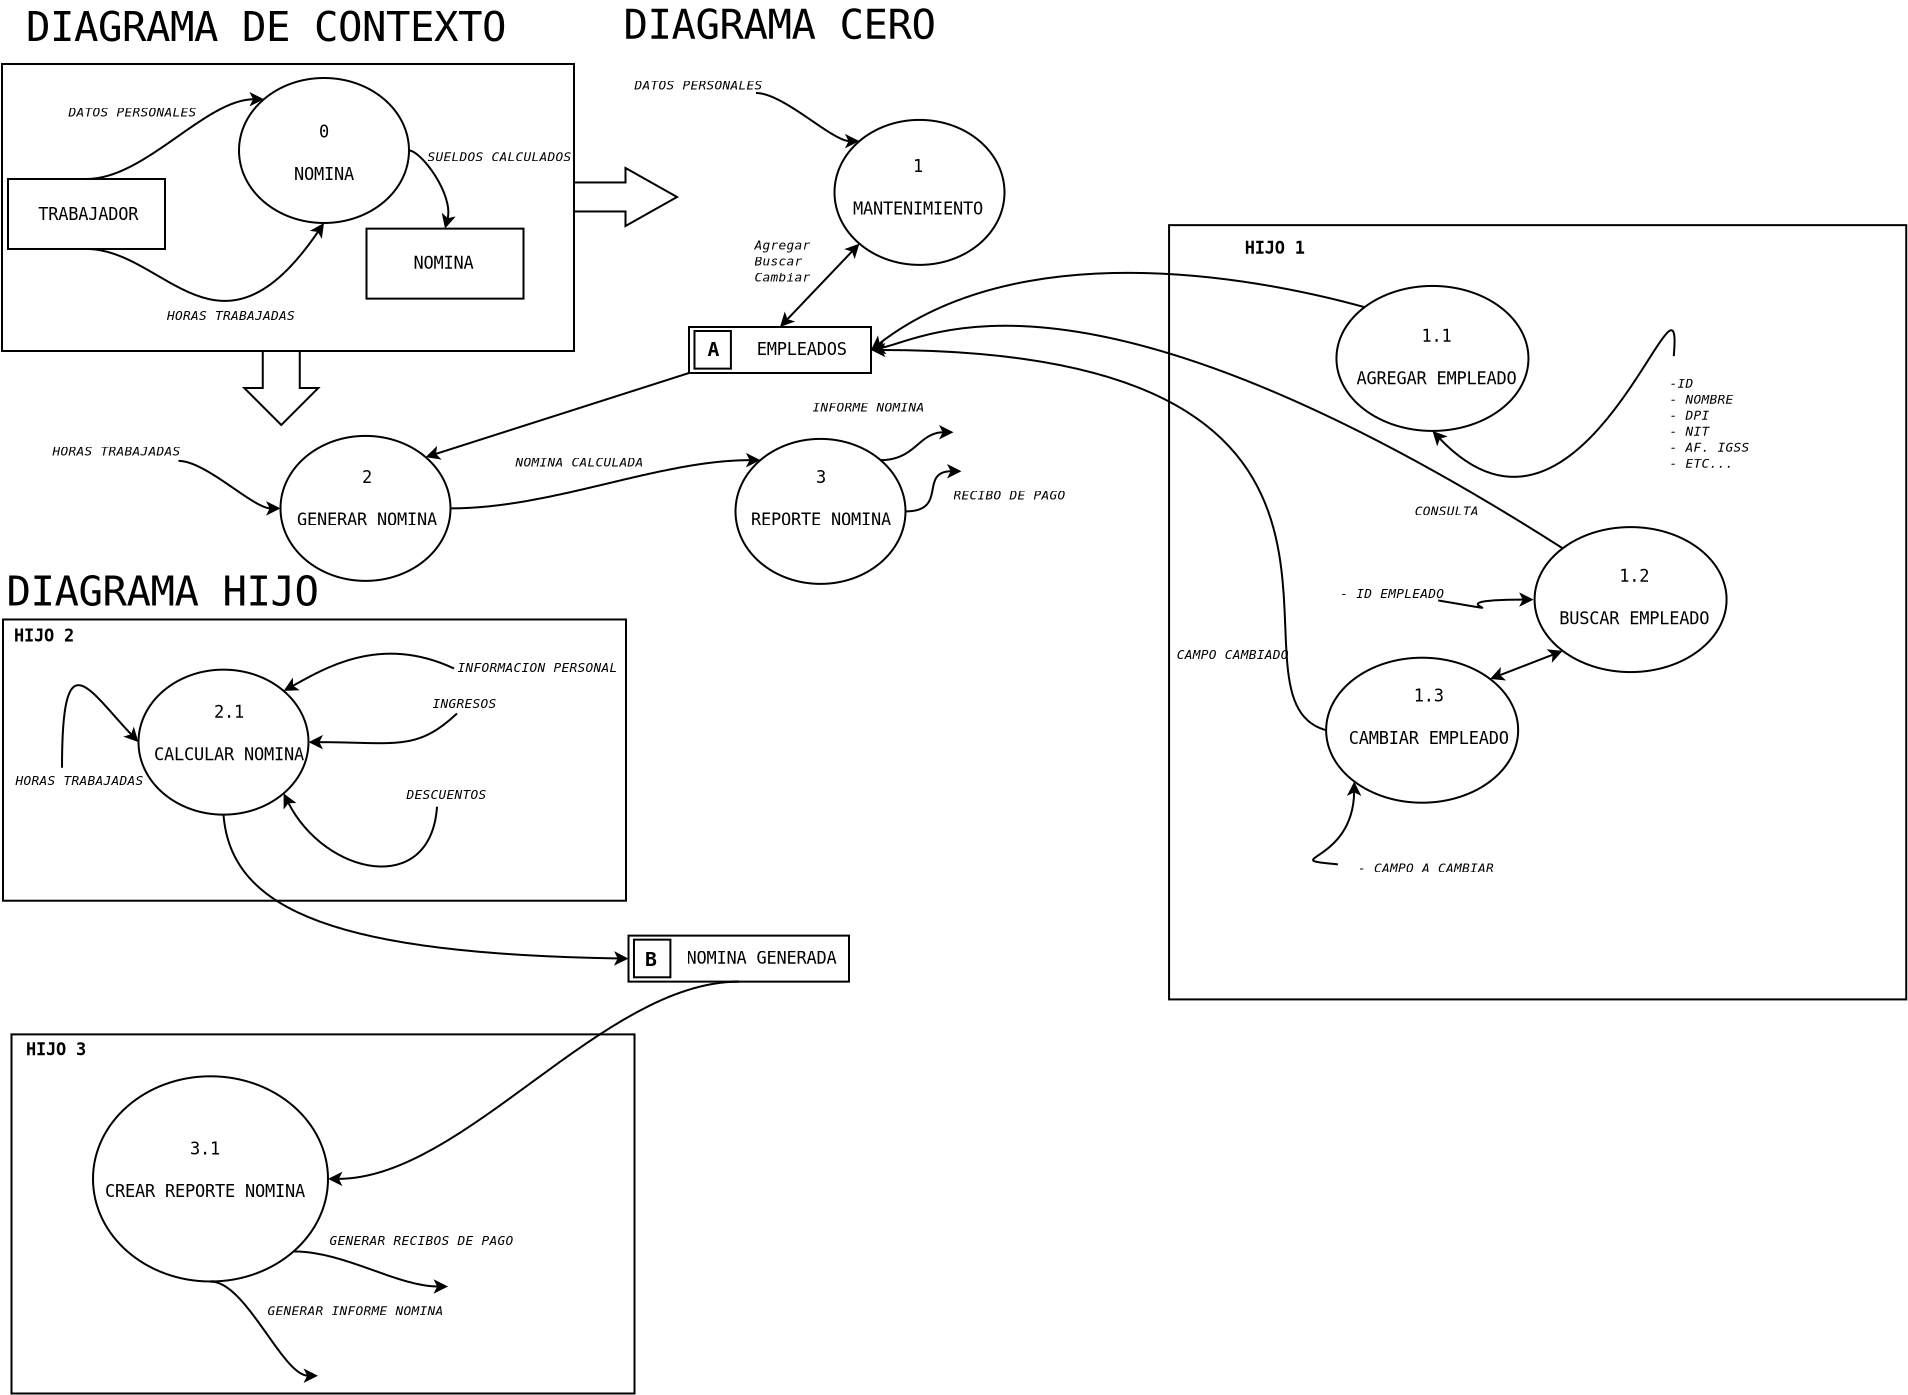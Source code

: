 <?xml version="1.0" encoding="UTF-8"?>
<dia:diagram xmlns:dia="http://www.lysator.liu.se/~alla/dia/">
  <dia:layer name="Fondo" visible="true" active="true">
    <dia:object type="Standard - Text" version="1" id="O0">
      <dia:attribute name="obj_pos">
        <dia:point val="1.95,2.55"/>
      </dia:attribute>
      <dia:attribute name="obj_bb">
        <dia:rectangle val="1.95,0.858;26.35,3.16"/>
      </dia:attribute>
      <dia:attribute name="text">
        <dia:composite type="text">
          <dia:attribute name="string">
            <dia:string>#DIAGRAMA DE CONTEXTO#</dia:string>
          </dia:attribute>
          <dia:attribute name="font">
            <dia:font family="monospace" style="0" name="Courier"/>
          </dia:attribute>
          <dia:attribute name="height">
            <dia:real val="2.54"/>
          </dia:attribute>
          <dia:attribute name="pos">
            <dia:point val="1.95,2.55"/>
          </dia:attribute>
          <dia:attribute name="color">
            <dia:color val="#000000"/>
          </dia:attribute>
          <dia:attribute name="alignment">
            <dia:enum val="0"/>
          </dia:attribute>
        </dia:composite>
      </dia:attribute>
      <dia:attribute name="valign">
        <dia:enum val="3"/>
      </dia:attribute>
    </dia:object>
    <dia:object type="Standard - Ellipse" version="0" id="O1">
      <dia:attribute name="obj_pos">
        <dia:point val="12.6,4.4"/>
      </dia:attribute>
      <dia:attribute name="obj_bb">
        <dia:rectangle val="12.55,4.35;21.15,11.7"/>
      </dia:attribute>
      <dia:attribute name="elem_corner">
        <dia:point val="12.6,4.4"/>
      </dia:attribute>
      <dia:attribute name="elem_width">
        <dia:real val="8.5"/>
      </dia:attribute>
      <dia:attribute name="elem_height">
        <dia:real val="7.25"/>
      </dia:attribute>
      <dia:attribute name="border_width">
        <dia:real val="0.1"/>
      </dia:attribute>
      <dia:attribute name="show_background">
        <dia:boolean val="false"/>
      </dia:attribute>
    </dia:object>
    <dia:object type="Standard - Text" version="1" id="O2">
      <dia:attribute name="obj_pos">
        <dia:point val="16.85,7.375"/>
      </dia:attribute>
      <dia:attribute name="obj_bb">
        <dia:rectangle val="15.32,6.668;18.38,9.752"/>
      </dia:attribute>
      <dia:attribute name="text">
        <dia:composite type="text">
          <dia:attribute name="string">
            <dia:string>#0

NOMINA#</dia:string>
          </dia:attribute>
          <dia:attribute name="font">
            <dia:font family="monospace" style="0" name="Courier"/>
          </dia:attribute>
          <dia:attribute name="height">
            <dia:real val="1.061"/>
          </dia:attribute>
          <dia:attribute name="pos">
            <dia:point val="16.85,7.375"/>
          </dia:attribute>
          <dia:attribute name="color">
            <dia:color val="#000000"/>
          </dia:attribute>
          <dia:attribute name="alignment">
            <dia:enum val="1"/>
          </dia:attribute>
        </dia:composite>
      </dia:attribute>
      <dia:attribute name="valign">
        <dia:enum val="3"/>
      </dia:attribute>
    </dia:object>
    <dia:object type="Standard - Box" version="0" id="O3">
      <dia:attribute name="obj_pos">
        <dia:point val="1.05,9.45"/>
      </dia:attribute>
      <dia:attribute name="obj_bb">
        <dia:rectangle val="1,9.4;8.95,13"/>
      </dia:attribute>
      <dia:attribute name="elem_corner">
        <dia:point val="1.05,9.45"/>
      </dia:attribute>
      <dia:attribute name="elem_width">
        <dia:real val="7.85"/>
      </dia:attribute>
      <dia:attribute name="elem_height">
        <dia:real val="3.5"/>
      </dia:attribute>
      <dia:attribute name="border_width">
        <dia:real val="0.1"/>
      </dia:attribute>
      <dia:attribute name="show_background">
        <dia:boolean val="false"/>
      </dia:attribute>
    </dia:object>
    <dia:object type="Standard - Text" version="1" id="O4">
      <dia:attribute name="obj_pos">
        <dia:point val="5.06,11.502"/>
      </dia:attribute>
      <dia:attribute name="obj_bb">
        <dia:rectangle val="2.51,10.795;7.61,11.758"/>
      </dia:attribute>
      <dia:attribute name="text">
        <dia:composite type="text">
          <dia:attribute name="string">
            <dia:string>#TRABAJADOR#</dia:string>
          </dia:attribute>
          <dia:attribute name="font">
            <dia:font family="monospace" style="0" name="Courier"/>
          </dia:attribute>
          <dia:attribute name="height">
            <dia:real val="1.061"/>
          </dia:attribute>
          <dia:attribute name="pos">
            <dia:point val="5.06,11.502"/>
          </dia:attribute>
          <dia:attribute name="color">
            <dia:color val="#000000"/>
          </dia:attribute>
          <dia:attribute name="alignment">
            <dia:enum val="1"/>
          </dia:attribute>
        </dia:composite>
      </dia:attribute>
      <dia:attribute name="valign">
        <dia:enum val="3"/>
      </dia:attribute>
    </dia:object>
    <dia:object type="Standard - BezierLine" version="0" id="O5">
      <dia:attribute name="obj_pos">
        <dia:point val="4.975,12.95"/>
      </dia:attribute>
      <dia:attribute name="obj_bb">
        <dia:rectangle val="4.925,11.65;16.855,15.596"/>
      </dia:attribute>
      <dia:attribute name="bez_points">
        <dia:point val="4.975,12.95"/>
        <dia:point val="8.918,12.95"/>
        <dia:point val="11.6,19.35"/>
        <dia:point val="16.85,11.65"/>
      </dia:attribute>
      <dia:attribute name="corner_types">
        <dia:enum val="0"/>
        <dia:enum val="0"/>
      </dia:attribute>
      <dia:attribute name="end_arrow">
        <dia:enum val="22"/>
      </dia:attribute>
      <dia:attribute name="end_arrow_length">
        <dia:real val="0.5"/>
      </dia:attribute>
      <dia:attribute name="end_arrow_width">
        <dia:real val="0.5"/>
      </dia:attribute>
      <dia:connections>
        <dia:connection handle="0" to="O3" connection="6"/>
        <dia:connection handle="3" to="O1" connection="6"/>
      </dia:connections>
    </dia:object>
    <dia:object type="Standard - Text" version="1" id="O6">
      <dia:attribute name="obj_pos">
        <dia:point val="9,16.5"/>
      </dia:attribute>
      <dia:attribute name="obj_bb">
        <dia:rectangle val="9,15.967;15.16,16.692"/>
      </dia:attribute>
      <dia:attribute name="text">
        <dia:composite type="text">
          <dia:attribute name="string">
            <dia:string>#HORAS TRABAJADAS#</dia:string>
          </dia:attribute>
          <dia:attribute name="font">
            <dia:font family="monospace" style="4" name="Courier"/>
          </dia:attribute>
          <dia:attribute name="height">
            <dia:real val="0.8"/>
          </dia:attribute>
          <dia:attribute name="pos">
            <dia:point val="9,16.5"/>
          </dia:attribute>
          <dia:attribute name="color">
            <dia:color val="#000000"/>
          </dia:attribute>
          <dia:attribute name="alignment">
            <dia:enum val="0"/>
          </dia:attribute>
        </dia:composite>
      </dia:attribute>
      <dia:attribute name="valign">
        <dia:enum val="3"/>
      </dia:attribute>
    </dia:object>
    <dia:object type="Standard - BezierLine" version="0" id="O7">
      <dia:attribute name="obj_pos">
        <dia:point val="4.975,9.45"/>
      </dia:attribute>
      <dia:attribute name="obj_bb">
        <dia:rectangle val="4.925,5.1;13.845,9.5"/>
      </dia:attribute>
      <dia:attribute name="bez_points">
        <dia:point val="4.975,9.45"/>
        <dia:point val="7.92,9.45"/>
        <dia:point val="10.9,5.462"/>
        <dia:point val="13.845,5.462"/>
      </dia:attribute>
      <dia:attribute name="corner_types">
        <dia:enum val="0"/>
        <dia:enum val="0"/>
      </dia:attribute>
      <dia:attribute name="end_arrow">
        <dia:enum val="22"/>
      </dia:attribute>
      <dia:attribute name="end_arrow_length">
        <dia:real val="0.5"/>
      </dia:attribute>
      <dia:attribute name="end_arrow_width">
        <dia:real val="0.5"/>
      </dia:attribute>
      <dia:connections>
        <dia:connection handle="0" to="O3" connection="1"/>
        <dia:connection handle="3" to="O1" connection="0"/>
      </dia:connections>
    </dia:object>
    <dia:object type="Standard - Text" version="1" id="O8">
      <dia:attribute name="obj_pos">
        <dia:point val="4.075,6.327"/>
      </dia:attribute>
      <dia:attribute name="obj_bb">
        <dia:rectangle val="4.075,5.795;10.235,6.52"/>
      </dia:attribute>
      <dia:attribute name="text">
        <dia:composite type="text">
          <dia:attribute name="string">
            <dia:string>#DATOS PERSONALES#</dia:string>
          </dia:attribute>
          <dia:attribute name="font">
            <dia:font family="monospace" style="4" name="Courier"/>
          </dia:attribute>
          <dia:attribute name="height">
            <dia:real val="0.8"/>
          </dia:attribute>
          <dia:attribute name="pos">
            <dia:point val="4.075,6.327"/>
          </dia:attribute>
          <dia:attribute name="color">
            <dia:color val="#000000"/>
          </dia:attribute>
          <dia:attribute name="alignment">
            <dia:enum val="0"/>
          </dia:attribute>
        </dia:composite>
      </dia:attribute>
      <dia:attribute name="valign">
        <dia:enum val="3"/>
      </dia:attribute>
    </dia:object>
    <dia:object type="Standard - Text" version="1" id="O9">
      <dia:attribute name="obj_pos">
        <dia:point val="31.825,2.438"/>
      </dia:attribute>
      <dia:attribute name="obj_bb">
        <dia:rectangle val="31.825,0.745;47.685,3.047"/>
      </dia:attribute>
      <dia:attribute name="text">
        <dia:composite type="text">
          <dia:attribute name="string">
            <dia:string>#DIAGRAMA CERO#</dia:string>
          </dia:attribute>
          <dia:attribute name="font">
            <dia:font family="monospace" style="0" name="Courier"/>
          </dia:attribute>
          <dia:attribute name="height">
            <dia:real val="2.54"/>
          </dia:attribute>
          <dia:attribute name="pos">
            <dia:point val="31.825,2.438"/>
          </dia:attribute>
          <dia:attribute name="color">
            <dia:color val="#000000"/>
          </dia:attribute>
          <dia:attribute name="alignment">
            <dia:enum val="0"/>
          </dia:attribute>
        </dia:composite>
      </dia:attribute>
      <dia:attribute name="valign">
        <dia:enum val="3"/>
      </dia:attribute>
    </dia:object>
    <dia:object type="Standard - Ellipse" version="0" id="O10">
      <dia:attribute name="obj_pos">
        <dia:point val="42.375,6.495"/>
      </dia:attribute>
      <dia:attribute name="obj_bb">
        <dia:rectangle val="42.325,6.445;50.925,13.795"/>
      </dia:attribute>
      <dia:attribute name="elem_corner">
        <dia:point val="42.375,6.495"/>
      </dia:attribute>
      <dia:attribute name="elem_width">
        <dia:real val="8.5"/>
      </dia:attribute>
      <dia:attribute name="elem_height">
        <dia:real val="7.25"/>
      </dia:attribute>
      <dia:attribute name="border_width">
        <dia:real val="0.1"/>
      </dia:attribute>
      <dia:attribute name="show_background">
        <dia:boolean val="false"/>
      </dia:attribute>
    </dia:object>
    <dia:object type="Standard - Text" version="1" id="O11">
      <dia:attribute name="obj_pos">
        <dia:point val="46.555,9.102"/>
      </dia:attribute>
      <dia:attribute name="obj_bb">
        <dia:rectangle val="43.24,8.395;49.87,11.48"/>
      </dia:attribute>
      <dia:attribute name="text">
        <dia:composite type="text">
          <dia:attribute name="string">
            <dia:string>#1

MANTENIMIENTO#</dia:string>
          </dia:attribute>
          <dia:attribute name="font">
            <dia:font family="monospace" style="0" name="Courier"/>
          </dia:attribute>
          <dia:attribute name="height">
            <dia:real val="1.061"/>
          </dia:attribute>
          <dia:attribute name="pos">
            <dia:point val="46.555,9.102"/>
          </dia:attribute>
          <dia:attribute name="color">
            <dia:color val="#000000"/>
          </dia:attribute>
          <dia:attribute name="alignment">
            <dia:enum val="1"/>
          </dia:attribute>
        </dia:composite>
      </dia:attribute>
      <dia:attribute name="valign">
        <dia:enum val="3"/>
      </dia:attribute>
    </dia:object>
    <dia:object type="Standard - Box" version="0" id="O12">
      <dia:attribute name="obj_pos">
        <dia:point val="0.75,3.7"/>
      </dia:attribute>
      <dia:attribute name="obj_bb">
        <dia:rectangle val="0.7,3.65;29.4,18.1"/>
      </dia:attribute>
      <dia:attribute name="elem_corner">
        <dia:point val="0.75,3.7"/>
      </dia:attribute>
      <dia:attribute name="elem_width">
        <dia:real val="28.6"/>
      </dia:attribute>
      <dia:attribute name="elem_height">
        <dia:real val="14.35"/>
      </dia:attribute>
      <dia:attribute name="border_width">
        <dia:real val="0.1"/>
      </dia:attribute>
      <dia:attribute name="show_background">
        <dia:boolean val="false"/>
      </dia:attribute>
    </dia:object>
    <dia:object type="Geometric - Right Arrow" version="1" id="O13">
      <dia:attribute name="obj_pos">
        <dia:point val="29.35,8.9"/>
      </dia:attribute>
      <dia:attribute name="obj_bb">
        <dia:rectangle val="29.3,8.814;34.602,11.886"/>
      </dia:attribute>
      <dia:attribute name="meta">
        <dia:composite type="dict"/>
      </dia:attribute>
      <dia:attribute name="elem_corner">
        <dia:point val="29.35,8.9"/>
      </dia:attribute>
      <dia:attribute name="elem_width">
        <dia:real val="5.15"/>
      </dia:attribute>
      <dia:attribute name="elem_height">
        <dia:real val="2.9"/>
      </dia:attribute>
      <dia:attribute name="line_width">
        <dia:real val="0.1"/>
      </dia:attribute>
      <dia:attribute name="line_colour">
        <dia:color val="#000000"/>
      </dia:attribute>
      <dia:attribute name="fill_colour">
        <dia:color val="#ffffff"/>
      </dia:attribute>
      <dia:attribute name="show_background">
        <dia:boolean val="true"/>
      </dia:attribute>
      <dia:attribute name="line_style">
        <dia:enum val="0"/>
        <dia:real val="1"/>
      </dia:attribute>
      <dia:attribute name="flip_horizontal">
        <dia:boolean val="false"/>
      </dia:attribute>
      <dia:attribute name="flip_vertical">
        <dia:boolean val="false"/>
      </dia:attribute>
      <dia:attribute name="subscale">
        <dia:real val="1"/>
      </dia:attribute>
    </dia:object>
    <dia:object type="Standard - BezierLine" version="0" id="O14">
      <dia:attribute name="obj_pos">
        <dia:point val="38.45,5.15"/>
      </dia:attribute>
      <dia:attribute name="obj_bb">
        <dia:rectangle val="38.4,5.1;43.62,7.919"/>
      </dia:attribute>
      <dia:attribute name="bez_points">
        <dia:point val="38.45,5.15"/>
        <dia:point val="39.834,5.15"/>
        <dia:point val="42.235,7.557"/>
        <dia:point val="43.62,7.557"/>
      </dia:attribute>
      <dia:attribute name="corner_types">
        <dia:enum val="0"/>
        <dia:enum val="0"/>
      </dia:attribute>
      <dia:attribute name="end_arrow">
        <dia:enum val="22"/>
      </dia:attribute>
      <dia:attribute name="end_arrow_length">
        <dia:real val="0.5"/>
      </dia:attribute>
      <dia:attribute name="end_arrow_width">
        <dia:real val="0.5"/>
      </dia:attribute>
      <dia:connections>
        <dia:connection handle="3" to="O10" connection="0"/>
      </dia:connections>
    </dia:object>
    <dia:object type="Standard - Text" version="1" id="O15">
      <dia:attribute name="obj_pos">
        <dia:point val="32.375,4.978"/>
      </dia:attribute>
      <dia:attribute name="obj_bb">
        <dia:rectangle val="32.375,4.445;38.535,5.17"/>
      </dia:attribute>
      <dia:attribute name="text">
        <dia:composite type="text">
          <dia:attribute name="string">
            <dia:string>#DATOS PERSONALES#</dia:string>
          </dia:attribute>
          <dia:attribute name="font">
            <dia:font family="monospace" style="4" name="Courier"/>
          </dia:attribute>
          <dia:attribute name="height">
            <dia:real val="0.8"/>
          </dia:attribute>
          <dia:attribute name="pos">
            <dia:point val="32.375,4.978"/>
          </dia:attribute>
          <dia:attribute name="color">
            <dia:color val="#000000"/>
          </dia:attribute>
          <dia:attribute name="alignment">
            <dia:enum val="0"/>
          </dia:attribute>
        </dia:composite>
      </dia:attribute>
      <dia:attribute name="valign">
        <dia:enum val="3"/>
      </dia:attribute>
    </dia:object>
    <dia:object type="Standard - Box" version="0" id="O16">
      <dia:attribute name="obj_pos">
        <dia:point val="35.1,16.85"/>
      </dia:attribute>
      <dia:attribute name="obj_bb">
        <dia:rectangle val="35.05,16.8;44.25,19.2"/>
      </dia:attribute>
      <dia:attribute name="elem_corner">
        <dia:point val="35.1,16.85"/>
      </dia:attribute>
      <dia:attribute name="elem_width">
        <dia:real val="9.1"/>
      </dia:attribute>
      <dia:attribute name="elem_height">
        <dia:real val="2.3"/>
      </dia:attribute>
      <dia:attribute name="show_background">
        <dia:boolean val="true"/>
      </dia:attribute>
    </dia:object>
    <dia:object type="Standard - Line" version="0" id="O17">
      <dia:attribute name="obj_pos">
        <dia:point val="39.65,16.85"/>
      </dia:attribute>
      <dia:attribute name="obj_bb">
        <dia:rectangle val="39.579,12.613;43.691,16.921"/>
      </dia:attribute>
      <dia:attribute name="conn_endpoints">
        <dia:point val="39.65,16.85"/>
        <dia:point val="43.62,12.683"/>
      </dia:attribute>
      <dia:attribute name="numcp">
        <dia:int val="1"/>
      </dia:attribute>
      <dia:attribute name="start_arrow">
        <dia:enum val="22"/>
      </dia:attribute>
      <dia:attribute name="start_arrow_length">
        <dia:real val="0.5"/>
      </dia:attribute>
      <dia:attribute name="start_arrow_width">
        <dia:real val="0.5"/>
      </dia:attribute>
      <dia:attribute name="end_arrow">
        <dia:enum val="22"/>
      </dia:attribute>
      <dia:attribute name="end_arrow_length">
        <dia:real val="0.5"/>
      </dia:attribute>
      <dia:attribute name="end_arrow_width">
        <dia:real val="0.5"/>
      </dia:attribute>
      <dia:connections>
        <dia:connection handle="0" to="O16" connection="1"/>
        <dia:connection handle="1" to="O10" connection="5"/>
      </dia:connections>
    </dia:object>
    <dia:object type="Standard - Text" version="1" id="O18">
      <dia:attribute name="obj_pos">
        <dia:point val="40.74,18.253"/>
      </dia:attribute>
      <dia:attribute name="obj_bb">
        <dia:rectangle val="38.445,17.545;43.035,18.508"/>
      </dia:attribute>
      <dia:attribute name="text">
        <dia:composite type="text">
          <dia:attribute name="string">
            <dia:string>#EMPLEADOS#</dia:string>
          </dia:attribute>
          <dia:attribute name="font">
            <dia:font family="monospace" style="0" name="Courier"/>
          </dia:attribute>
          <dia:attribute name="height">
            <dia:real val="1.061"/>
          </dia:attribute>
          <dia:attribute name="pos">
            <dia:point val="40.74,18.253"/>
          </dia:attribute>
          <dia:attribute name="color">
            <dia:color val="#000000"/>
          </dia:attribute>
          <dia:attribute name="alignment">
            <dia:enum val="1"/>
          </dia:attribute>
        </dia:composite>
      </dia:attribute>
      <dia:attribute name="valign">
        <dia:enum val="3"/>
      </dia:attribute>
    </dia:object>
    <dia:object type="Standard - Text" version="1" id="O19">
      <dia:attribute name="obj_pos">
        <dia:point val="36.32,18.302"/>
      </dia:attribute>
      <dia:attribute name="obj_bb">
        <dia:rectangle val="35.998,17.48;36.642,18.6"/>
      </dia:attribute>
      <dia:attribute name="text">
        <dia:composite type="text">
          <dia:attribute name="string">
            <dia:string>#A#</dia:string>
          </dia:attribute>
          <dia:attribute name="font">
            <dia:font family="monospace" style="80" name="Courier-Bold"/>
          </dia:attribute>
          <dia:attribute name="height">
            <dia:real val="1.235"/>
          </dia:attribute>
          <dia:attribute name="pos">
            <dia:point val="36.32,18.302"/>
          </dia:attribute>
          <dia:attribute name="color">
            <dia:color val="#000000"/>
          </dia:attribute>
          <dia:attribute name="alignment">
            <dia:enum val="1"/>
          </dia:attribute>
        </dia:composite>
      </dia:attribute>
      <dia:attribute name="valign">
        <dia:enum val="3"/>
      </dia:attribute>
    </dia:object>
    <dia:object type="Standard - Text" version="1" id="O20">
      <dia:attribute name="obj_pos">
        <dia:point val="38.375,12.977"/>
      </dia:attribute>
      <dia:attribute name="obj_bb">
        <dia:rectangle val="38.375,12.445;41.07,14.77"/>
      </dia:attribute>
      <dia:attribute name="text">
        <dia:composite type="text">
          <dia:attribute name="string">
            <dia:string>#Agregar
Buscar
Cambiar#</dia:string>
          </dia:attribute>
          <dia:attribute name="font">
            <dia:font family="monospace" style="4" name="Courier"/>
          </dia:attribute>
          <dia:attribute name="height">
            <dia:real val="0.8"/>
          </dia:attribute>
          <dia:attribute name="pos">
            <dia:point val="38.375,12.977"/>
          </dia:attribute>
          <dia:attribute name="color">
            <dia:color val="#000000"/>
          </dia:attribute>
          <dia:attribute name="alignment">
            <dia:enum val="0"/>
          </dia:attribute>
        </dia:composite>
      </dia:attribute>
      <dia:attribute name="valign">
        <dia:enum val="3"/>
      </dia:attribute>
    </dia:object>
    <dia:object type="Standard - Ellipse" version="0" id="O21">
      <dia:attribute name="obj_pos">
        <dia:point val="14.675,22.295"/>
      </dia:attribute>
      <dia:attribute name="obj_bb">
        <dia:rectangle val="14.625,22.245;23.225,29.595"/>
      </dia:attribute>
      <dia:attribute name="elem_corner">
        <dia:point val="14.675,22.295"/>
      </dia:attribute>
      <dia:attribute name="elem_width">
        <dia:real val="8.5"/>
      </dia:attribute>
      <dia:attribute name="elem_height">
        <dia:real val="7.25"/>
      </dia:attribute>
      <dia:attribute name="border_width">
        <dia:real val="0.1"/>
      </dia:attribute>
      <dia:attribute name="show_background">
        <dia:boolean val="false"/>
      </dia:attribute>
    </dia:object>
    <dia:object type="Geometric - Down Arrow" version="1" id="O22">
      <dia:attribute name="obj_pos">
        <dia:point val="12.863,18.05"/>
      </dia:attribute>
      <dia:attribute name="obj_bb">
        <dia:rectangle val="12.742,18;16.683,21.821"/>
      </dia:attribute>
      <dia:attribute name="meta">
        <dia:composite type="dict"/>
      </dia:attribute>
      <dia:attribute name="elem_corner">
        <dia:point val="12.863,18.05"/>
      </dia:attribute>
      <dia:attribute name="elem_width">
        <dia:real val="3.7"/>
      </dia:attribute>
      <dia:attribute name="elem_height">
        <dia:real val="3.7"/>
      </dia:attribute>
      <dia:attribute name="line_width">
        <dia:real val="0.1"/>
      </dia:attribute>
      <dia:attribute name="line_colour">
        <dia:color val="#000000"/>
      </dia:attribute>
      <dia:attribute name="fill_colour">
        <dia:color val="#ffffff"/>
      </dia:attribute>
      <dia:attribute name="show_background">
        <dia:boolean val="true"/>
      </dia:attribute>
      <dia:attribute name="line_style">
        <dia:enum val="0"/>
        <dia:real val="1"/>
      </dia:attribute>
      <dia:attribute name="flip_horizontal">
        <dia:boolean val="false"/>
      </dia:attribute>
      <dia:attribute name="flip_vertical">
        <dia:boolean val="false"/>
      </dia:attribute>
      <dia:attribute name="subscale">
        <dia:real val="1"/>
      </dia:attribute>
    </dia:object>
    <dia:object type="Standard - BezierLine" version="0" id="O23">
      <dia:attribute name="obj_pos">
        <dia:point val="9.575,23.545"/>
      </dia:attribute>
      <dia:attribute name="obj_bb">
        <dia:rectangle val="9.525,23.495;14.675,26.282"/>
      </dia:attribute>
      <dia:attribute name="bez_points">
        <dia:point val="9.575,23.545"/>
        <dia:point val="10.959,23.545"/>
        <dia:point val="13.291,25.92"/>
        <dia:point val="14.675,25.92"/>
      </dia:attribute>
      <dia:attribute name="corner_types">
        <dia:enum val="0"/>
        <dia:enum val="0"/>
      </dia:attribute>
      <dia:attribute name="end_arrow">
        <dia:enum val="22"/>
      </dia:attribute>
      <dia:attribute name="end_arrow_length">
        <dia:real val="0.5"/>
      </dia:attribute>
      <dia:attribute name="end_arrow_width">
        <dia:real val="0.5"/>
      </dia:attribute>
      <dia:connections>
        <dia:connection handle="3" to="O21" connection="3"/>
      </dia:connections>
    </dia:object>
    <dia:object type="Standard - Text" version="1" id="O24">
      <dia:attribute name="obj_pos">
        <dia:point val="3.275,23.277"/>
      </dia:attribute>
      <dia:attribute name="obj_bb">
        <dia:rectangle val="3.275,22.745;9.435,23.47"/>
      </dia:attribute>
      <dia:attribute name="text">
        <dia:composite type="text">
          <dia:attribute name="string">
            <dia:string>#HORAS TRABAJADAS#</dia:string>
          </dia:attribute>
          <dia:attribute name="font">
            <dia:font family="monospace" style="4" name="Courier"/>
          </dia:attribute>
          <dia:attribute name="height">
            <dia:real val="0.8"/>
          </dia:attribute>
          <dia:attribute name="pos">
            <dia:point val="3.275,23.277"/>
          </dia:attribute>
          <dia:attribute name="color">
            <dia:color val="#000000"/>
          </dia:attribute>
          <dia:attribute name="alignment">
            <dia:enum val="0"/>
          </dia:attribute>
        </dia:composite>
      </dia:attribute>
      <dia:attribute name="valign">
        <dia:enum val="3"/>
      </dia:attribute>
    </dia:object>
    <dia:object type="Standard - Ellipse" version="0" id="O25">
      <dia:attribute name="obj_pos">
        <dia:point val="37.425,22.445"/>
      </dia:attribute>
      <dia:attribute name="obj_bb">
        <dia:rectangle val="37.375,22.395;45.975,29.745"/>
      </dia:attribute>
      <dia:attribute name="elem_corner">
        <dia:point val="37.425,22.445"/>
      </dia:attribute>
      <dia:attribute name="elem_width">
        <dia:real val="8.5"/>
      </dia:attribute>
      <dia:attribute name="elem_height">
        <dia:real val="7.25"/>
      </dia:attribute>
      <dia:attribute name="border_width">
        <dia:real val="0.1"/>
      </dia:attribute>
      <dia:attribute name="show_background">
        <dia:boolean val="false"/>
      </dia:attribute>
    </dia:object>
    <dia:object type="Standard - Text" version="1" id="O26">
      <dia:attribute name="obj_pos">
        <dia:point val="41.695,24.652"/>
      </dia:attribute>
      <dia:attribute name="obj_bb">
        <dia:rectangle val="38.125,23.945;45.265,27.03"/>
      </dia:attribute>
      <dia:attribute name="text">
        <dia:composite type="text">
          <dia:attribute name="string">
            <dia:string>#3

REPORTE NOMINA#</dia:string>
          </dia:attribute>
          <dia:attribute name="font">
            <dia:font family="monospace" style="0" name="Courier"/>
          </dia:attribute>
          <dia:attribute name="height">
            <dia:real val="1.061"/>
          </dia:attribute>
          <dia:attribute name="pos">
            <dia:point val="41.695,24.652"/>
          </dia:attribute>
          <dia:attribute name="color">
            <dia:color val="#000000"/>
          </dia:attribute>
          <dia:attribute name="alignment">
            <dia:enum val="1"/>
          </dia:attribute>
        </dia:composite>
      </dia:attribute>
      <dia:attribute name="valign">
        <dia:enum val="3"/>
      </dia:attribute>
    </dia:object>
    <dia:object type="Standard - Text" version="1" id="O27">
      <dia:attribute name="obj_pos">
        <dia:point val="18.995,24.652"/>
      </dia:attribute>
      <dia:attribute name="obj_bb">
        <dia:rectangle val="15.425,23.945;22.565,27.03"/>
      </dia:attribute>
      <dia:attribute name="text">
        <dia:composite type="text">
          <dia:attribute name="string">
            <dia:string>#2

GENERAR NOMINA#</dia:string>
          </dia:attribute>
          <dia:attribute name="font">
            <dia:font family="monospace" style="0" name="Courier"/>
          </dia:attribute>
          <dia:attribute name="height">
            <dia:real val="1.061"/>
          </dia:attribute>
          <dia:attribute name="pos">
            <dia:point val="18.995,24.652"/>
          </dia:attribute>
          <dia:attribute name="color">
            <dia:color val="#000000"/>
          </dia:attribute>
          <dia:attribute name="alignment">
            <dia:enum val="1"/>
          </dia:attribute>
        </dia:composite>
      </dia:attribute>
      <dia:attribute name="valign">
        <dia:enum val="3"/>
      </dia:attribute>
    </dia:object>
    <dia:object type="Standard - BezierLine" version="0" id="O28">
      <dia:attribute name="obj_pos">
        <dia:point val="23.175,25.92"/>
      </dia:attribute>
      <dia:attribute name="obj_bb">
        <dia:rectangle val="23.125,23.145;38.67,25.97"/>
      </dia:attribute>
      <dia:attribute name="bez_points">
        <dia:point val="23.175,25.92"/>
        <dia:point val="28.319,25.92"/>
        <dia:point val="33.526,23.507"/>
        <dia:point val="38.67,23.507"/>
      </dia:attribute>
      <dia:attribute name="corner_types">
        <dia:enum val="0"/>
        <dia:enum val="0"/>
      </dia:attribute>
      <dia:attribute name="end_arrow">
        <dia:enum val="22"/>
      </dia:attribute>
      <dia:attribute name="end_arrow_length">
        <dia:real val="0.5"/>
      </dia:attribute>
      <dia:attribute name="end_arrow_width">
        <dia:real val="0.5"/>
      </dia:attribute>
      <dia:connections>
        <dia:connection handle="0" to="O21" connection="4"/>
        <dia:connection handle="3" to="O25" connection="0"/>
      </dia:connections>
    </dia:object>
    <dia:object type="Standard - Text" version="1" id="O29">
      <dia:attribute name="obj_pos">
        <dia:point val="26.425,23.828"/>
      </dia:attribute>
      <dia:attribute name="obj_bb">
        <dia:rectangle val="26.425,23.295;32.585,24.02"/>
      </dia:attribute>
      <dia:attribute name="text">
        <dia:composite type="text">
          <dia:attribute name="string">
            <dia:string>#NOMINA CALCULADA#</dia:string>
          </dia:attribute>
          <dia:attribute name="font">
            <dia:font family="monospace" style="4" name="Courier"/>
          </dia:attribute>
          <dia:attribute name="height">
            <dia:real val="0.8"/>
          </dia:attribute>
          <dia:attribute name="pos">
            <dia:point val="26.425,23.828"/>
          </dia:attribute>
          <dia:attribute name="color">
            <dia:color val="#000000"/>
          </dia:attribute>
          <dia:attribute name="alignment">
            <dia:enum val="0"/>
          </dia:attribute>
        </dia:composite>
      </dia:attribute>
      <dia:attribute name="valign">
        <dia:enum val="3"/>
      </dia:attribute>
    </dia:object>
    <dia:object type="Standard - BezierLine" version="0" id="O30">
      <dia:attribute name="obj_pos">
        <dia:point val="44.68,23.507"/>
      </dia:attribute>
      <dia:attribute name="obj_bb">
        <dia:rectangle val="44.63,21.751;48.325,23.557"/>
      </dia:attribute>
      <dia:attribute name="bez_points">
        <dia:point val="44.68,23.507"/>
        <dia:point val="46.43,23.507"/>
        <dia:point val="46.575,22.113"/>
        <dia:point val="48.325,22.113"/>
      </dia:attribute>
      <dia:attribute name="corner_types">
        <dia:enum val="0"/>
        <dia:enum val="0"/>
      </dia:attribute>
      <dia:attribute name="end_arrow">
        <dia:enum val="22"/>
      </dia:attribute>
      <dia:attribute name="end_arrow_length">
        <dia:real val="0.5"/>
      </dia:attribute>
      <dia:attribute name="end_arrow_width">
        <dia:real val="0.5"/>
      </dia:attribute>
      <dia:connections>
        <dia:connection handle="0" to="O25" connection="2"/>
      </dia:connections>
    </dia:object>
    <dia:object type="Standard - Text" version="1" id="O31">
      <dia:attribute name="obj_pos">
        <dia:point val="41.275,21.078"/>
      </dia:attribute>
      <dia:attribute name="obj_bb">
        <dia:rectangle val="41.275,20.545;46.665,21.27"/>
      </dia:attribute>
      <dia:attribute name="text">
        <dia:composite type="text">
          <dia:attribute name="string">
            <dia:string>#INFORME NOMINA#</dia:string>
          </dia:attribute>
          <dia:attribute name="font">
            <dia:font family="monospace" style="4" name="Courier"/>
          </dia:attribute>
          <dia:attribute name="height">
            <dia:real val="0.8"/>
          </dia:attribute>
          <dia:attribute name="pos">
            <dia:point val="41.275,21.078"/>
          </dia:attribute>
          <dia:attribute name="color">
            <dia:color val="#000000"/>
          </dia:attribute>
          <dia:attribute name="alignment">
            <dia:enum val="0"/>
          </dia:attribute>
        </dia:composite>
      </dia:attribute>
      <dia:attribute name="valign">
        <dia:enum val="3"/>
      </dia:attribute>
    </dia:object>
    <dia:object type="Standard - BezierLine" version="0" id="O32">
      <dia:attribute name="obj_pos">
        <dia:point val="45.925,26.07"/>
      </dia:attribute>
      <dia:attribute name="obj_bb">
        <dia:rectangle val="45.875,23.701;48.725,26.12"/>
      </dia:attribute>
      <dia:attribute name="bez_points">
        <dia:point val="45.925,26.07"/>
        <dia:point val="48.091,26.07"/>
        <dia:point val="46.559,24.062"/>
        <dia:point val="48.725,24.062"/>
      </dia:attribute>
      <dia:attribute name="corner_types">
        <dia:enum val="0"/>
        <dia:enum val="0"/>
      </dia:attribute>
      <dia:attribute name="end_arrow">
        <dia:enum val="22"/>
      </dia:attribute>
      <dia:attribute name="end_arrow_length">
        <dia:real val="0.5"/>
      </dia:attribute>
      <dia:attribute name="end_arrow_width">
        <dia:real val="0.5"/>
      </dia:attribute>
      <dia:connections>
        <dia:connection handle="0" to="O25" connection="4"/>
      </dia:connections>
    </dia:object>
    <dia:object type="Standard - Text" version="1" id="O33">
      <dia:attribute name="obj_pos">
        <dia:point val="48.325,25.477"/>
      </dia:attribute>
      <dia:attribute name="obj_bb">
        <dia:rectangle val="48.325,24.945;53.715,25.67"/>
      </dia:attribute>
      <dia:attribute name="text">
        <dia:composite type="text">
          <dia:attribute name="string">
            <dia:string>#RECIBO DE PAGO#</dia:string>
          </dia:attribute>
          <dia:attribute name="font">
            <dia:font family="monospace" style="4" name="Courier"/>
          </dia:attribute>
          <dia:attribute name="height">
            <dia:real val="0.8"/>
          </dia:attribute>
          <dia:attribute name="pos">
            <dia:point val="48.325,25.477"/>
          </dia:attribute>
          <dia:attribute name="color">
            <dia:color val="#000000"/>
          </dia:attribute>
          <dia:attribute name="alignment">
            <dia:enum val="0"/>
          </dia:attribute>
        </dia:composite>
      </dia:attribute>
      <dia:attribute name="valign">
        <dia:enum val="3"/>
      </dia:attribute>
    </dia:object>
    <dia:object type="Standard - Line" version="0" id="O34">
      <dia:attribute name="obj_pos">
        <dia:point val="35.1,19.15"/>
      </dia:attribute>
      <dia:attribute name="obj_bb">
        <dia:rectangle val="21.824,19.087;35.163,23.515"/>
      </dia:attribute>
      <dia:attribute name="conn_endpoints">
        <dia:point val="35.1,19.15"/>
        <dia:point val="21.93,23.357"/>
      </dia:attribute>
      <dia:attribute name="numcp">
        <dia:int val="1"/>
      </dia:attribute>
      <dia:attribute name="end_arrow">
        <dia:enum val="22"/>
      </dia:attribute>
      <dia:attribute name="end_arrow_length">
        <dia:real val="0.5"/>
      </dia:attribute>
      <dia:attribute name="end_arrow_width">
        <dia:real val="0.5"/>
      </dia:attribute>
      <dia:connections>
        <dia:connection handle="0" to="O16" connection="5"/>
        <dia:connection handle="1" to="O21" connection="2"/>
      </dia:connections>
    </dia:object>
    <dia:object type="Geometric - Perfect Square" version="1" id="O35">
      <dia:attribute name="obj_pos">
        <dia:point val="35.374,17.05"/>
      </dia:attribute>
      <dia:attribute name="obj_bb">
        <dia:rectangle val="35.324,17;37.245,18.982"/>
      </dia:attribute>
      <dia:attribute name="meta">
        <dia:composite type="dict"/>
      </dia:attribute>
      <dia:attribute name="elem_corner">
        <dia:point val="35.374,17.05"/>
      </dia:attribute>
      <dia:attribute name="elem_width">
        <dia:real val="1.821"/>
      </dia:attribute>
      <dia:attribute name="elem_height">
        <dia:real val="1.882"/>
      </dia:attribute>
      <dia:attribute name="line_width">
        <dia:real val="0.1"/>
      </dia:attribute>
      <dia:attribute name="line_colour">
        <dia:color val="#000000"/>
      </dia:attribute>
      <dia:attribute name="fill_colour">
        <dia:color val="#ffffff"/>
      </dia:attribute>
      <dia:attribute name="show_background">
        <dia:boolean val="false"/>
      </dia:attribute>
      <dia:attribute name="line_style">
        <dia:enum val="0"/>
        <dia:real val="1"/>
      </dia:attribute>
      <dia:attribute name="flip_horizontal">
        <dia:boolean val="false"/>
      </dia:attribute>
      <dia:attribute name="flip_vertical">
        <dia:boolean val="false"/>
      </dia:attribute>
      <dia:attribute name="subscale">
        <dia:real val="1"/>
      </dia:attribute>
    </dia:object>
    <dia:object type="Standard - Box" version="0" id="O36">
      <dia:attribute name="obj_pos">
        <dia:point val="0.8,31.475"/>
      </dia:attribute>
      <dia:attribute name="obj_bb">
        <dia:rectangle val="0.75,31.425;32,45.587"/>
      </dia:attribute>
      <dia:attribute name="elem_corner">
        <dia:point val="0.8,31.475"/>
      </dia:attribute>
      <dia:attribute name="elem_width">
        <dia:real val="31.15"/>
      </dia:attribute>
      <dia:attribute name="elem_height">
        <dia:real val="14.062"/>
      </dia:attribute>
      <dia:attribute name="border_width">
        <dia:real val="0.1"/>
      </dia:attribute>
      <dia:attribute name="show_background">
        <dia:boolean val="false"/>
      </dia:attribute>
    </dia:object>
    <dia:object type="Standard - Text" version="1" id="O37">
      <dia:attribute name="obj_pos">
        <dia:point val="2.845,32.578"/>
      </dia:attribute>
      <dia:attribute name="obj_bb">
        <dia:rectangle val="1.315,31.87;4.375,32.833"/>
      </dia:attribute>
      <dia:attribute name="text">
        <dia:composite type="text">
          <dia:attribute name="string">
            <dia:string>#HIJO 2#</dia:string>
          </dia:attribute>
          <dia:attribute name="font">
            <dia:font family="monospace" style="80" name="Courier-Bold"/>
          </dia:attribute>
          <dia:attribute name="height">
            <dia:real val="1.061"/>
          </dia:attribute>
          <dia:attribute name="pos">
            <dia:point val="2.845,32.578"/>
          </dia:attribute>
          <dia:attribute name="color">
            <dia:color val="#000000"/>
          </dia:attribute>
          <dia:attribute name="alignment">
            <dia:enum val="1"/>
          </dia:attribute>
        </dia:composite>
      </dia:attribute>
      <dia:attribute name="valign">
        <dia:enum val="3"/>
      </dia:attribute>
    </dia:object>
    <dia:object type="Standard - Text" version="1" id="O38">
      <dia:attribute name="obj_pos">
        <dia:point val="0.975,30.775"/>
      </dia:attribute>
      <dia:attribute name="obj_bb">
        <dia:rectangle val="0.975,29.082;16.835,31.385"/>
      </dia:attribute>
      <dia:attribute name="text">
        <dia:composite type="text">
          <dia:attribute name="string">
            <dia:string>#DIAGRAMA HIJO#</dia:string>
          </dia:attribute>
          <dia:attribute name="font">
            <dia:font family="monospace" style="0" name="Courier"/>
          </dia:attribute>
          <dia:attribute name="height">
            <dia:real val="2.54"/>
          </dia:attribute>
          <dia:attribute name="pos">
            <dia:point val="0.975,30.775"/>
          </dia:attribute>
          <dia:attribute name="color">
            <dia:color val="#000000"/>
          </dia:attribute>
          <dia:attribute name="alignment">
            <dia:enum val="0"/>
          </dia:attribute>
        </dia:composite>
      </dia:attribute>
      <dia:attribute name="valign">
        <dia:enum val="3"/>
      </dia:attribute>
    </dia:object>
    <dia:object type="Standard - Ellipse" version="0" id="O39">
      <dia:attribute name="obj_pos">
        <dia:point val="7.575,33.983"/>
      </dia:attribute>
      <dia:attribute name="obj_bb">
        <dia:rectangle val="7.525,33.932;16.125,41.282"/>
      </dia:attribute>
      <dia:attribute name="elem_corner">
        <dia:point val="7.575,33.983"/>
      </dia:attribute>
      <dia:attribute name="elem_width">
        <dia:real val="8.5"/>
      </dia:attribute>
      <dia:attribute name="elem_height">
        <dia:real val="7.25"/>
      </dia:attribute>
      <dia:attribute name="border_width">
        <dia:real val="0.1"/>
      </dia:attribute>
      <dia:attribute name="show_background">
        <dia:boolean val="false"/>
      </dia:attribute>
    </dia:object>
    <dia:object type="Standard - Text" version="1" id="O40">
      <dia:attribute name="obj_pos">
        <dia:point val="12.095,36.39"/>
      </dia:attribute>
      <dia:attribute name="obj_bb">
        <dia:rectangle val="8.27,35.682;15.92,38.767"/>
      </dia:attribute>
      <dia:attribute name="text">
        <dia:composite type="text">
          <dia:attribute name="string">
            <dia:string>#2.1

CALCULAR NOMINA#</dia:string>
          </dia:attribute>
          <dia:attribute name="font">
            <dia:font family="monospace" style="0" name="Courier"/>
          </dia:attribute>
          <dia:attribute name="height">
            <dia:real val="1.061"/>
          </dia:attribute>
          <dia:attribute name="pos">
            <dia:point val="12.095,36.39"/>
          </dia:attribute>
          <dia:attribute name="color">
            <dia:color val="#000000"/>
          </dia:attribute>
          <dia:attribute name="alignment">
            <dia:enum val="1"/>
          </dia:attribute>
        </dia:composite>
      </dia:attribute>
      <dia:attribute name="valign">
        <dia:enum val="3"/>
      </dia:attribute>
    </dia:object>
    <dia:object type="Standard - BezierLine" version="0" id="O41">
      <dia:attribute name="obj_pos">
        <dia:point val="3.75,38.888"/>
      </dia:attribute>
      <dia:attribute name="obj_bb">
        <dia:rectangle val="3.7,34.708;7.575,38.938"/>
      </dia:attribute>
      <dia:attribute name="bez_points">
        <dia:point val="3.75,38.888"/>
        <dia:point val="3.75,32.438"/>
        <dia:point val="5,34.888"/>
        <dia:point val="7.575,37.608"/>
      </dia:attribute>
      <dia:attribute name="corner_types">
        <dia:enum val="0"/>
        <dia:enum val="0"/>
      </dia:attribute>
      <dia:attribute name="end_arrow">
        <dia:enum val="22"/>
      </dia:attribute>
      <dia:attribute name="end_arrow_length">
        <dia:real val="0.5"/>
      </dia:attribute>
      <dia:attribute name="end_arrow_width">
        <dia:real val="0.5"/>
      </dia:attribute>
      <dia:connections>
        <dia:connection handle="3" to="O39" connection="3"/>
      </dia:connections>
    </dia:object>
    <dia:object type="Standard - Text" version="1" id="O42">
      <dia:attribute name="obj_pos">
        <dia:point val="1.425,39.752"/>
      </dia:attribute>
      <dia:attribute name="obj_bb">
        <dia:rectangle val="1.425,39.22;7.585,39.945"/>
      </dia:attribute>
      <dia:attribute name="text">
        <dia:composite type="text">
          <dia:attribute name="string">
            <dia:string>#HORAS TRABAJADAS#</dia:string>
          </dia:attribute>
          <dia:attribute name="font">
            <dia:font family="monospace" style="4" name="Courier"/>
          </dia:attribute>
          <dia:attribute name="height">
            <dia:real val="0.8"/>
          </dia:attribute>
          <dia:attribute name="pos">
            <dia:point val="1.425,39.752"/>
          </dia:attribute>
          <dia:attribute name="color">
            <dia:color val="#000000"/>
          </dia:attribute>
          <dia:attribute name="alignment">
            <dia:enum val="0"/>
          </dia:attribute>
        </dia:composite>
      </dia:attribute>
      <dia:attribute name="valign">
        <dia:enum val="3"/>
      </dia:attribute>
    </dia:object>
    <dia:object type="Standard - BezierLine" version="0" id="O43">
      <dia:attribute name="obj_pos">
        <dia:point val="23.35,33.925"/>
      </dia:attribute>
      <dia:attribute name="obj_bb">
        <dia:rectangle val="14.83,33.135;23.416,35.06"/>
      </dia:attribute>
      <dia:attribute name="bez_points">
        <dia:point val="23.35,33.925"/>
        <dia:point val="19.65,32.188"/>
        <dia:point val="16.85,33.938"/>
        <dia:point val="14.83,35.044"/>
      </dia:attribute>
      <dia:attribute name="corner_types">
        <dia:enum val="0"/>
        <dia:enum val="0"/>
      </dia:attribute>
      <dia:attribute name="end_arrow">
        <dia:enum val="22"/>
      </dia:attribute>
      <dia:attribute name="end_arrow_length">
        <dia:real val="0.5"/>
      </dia:attribute>
      <dia:attribute name="end_arrow_width">
        <dia:real val="0.5"/>
      </dia:attribute>
      <dia:connections>
        <dia:connection handle="3" to="O39" connection="2"/>
      </dia:connections>
    </dia:object>
    <dia:object type="Standard - Text" version="1" id="O44">
      <dia:attribute name="obj_pos">
        <dia:point val="23.525,34.102"/>
      </dia:attribute>
      <dia:attribute name="obj_bb">
        <dia:rectangle val="23.525,33.57;31.225,34.295"/>
      </dia:attribute>
      <dia:attribute name="text">
        <dia:composite type="text">
          <dia:attribute name="string">
            <dia:string>#INFORMACION PERSONAL#</dia:string>
          </dia:attribute>
          <dia:attribute name="font">
            <dia:font family="monospace" style="4" name="Courier"/>
          </dia:attribute>
          <dia:attribute name="height">
            <dia:real val="0.8"/>
          </dia:attribute>
          <dia:attribute name="pos">
            <dia:point val="23.525,34.102"/>
          </dia:attribute>
          <dia:attribute name="color">
            <dia:color val="#000000"/>
          </dia:attribute>
          <dia:attribute name="alignment">
            <dia:enum val="0"/>
          </dia:attribute>
        </dia:composite>
      </dia:attribute>
      <dia:attribute name="valign">
        <dia:enum val="3"/>
      </dia:attribute>
    </dia:object>
    <dia:object type="Standard - BezierLine" version="0" id="O45">
      <dia:attribute name="obj_pos">
        <dia:point val="23.5,36.175"/>
      </dia:attribute>
      <dia:attribute name="obj_bb">
        <dia:rectangle val="16.075,36.104;23.571,37.969"/>
      </dia:attribute>
      <dia:attribute name="bez_points">
        <dia:point val="23.5,36.175"/>
        <dia:point val="21.45,38.087"/>
        <dia:point val="20.449,37.608"/>
        <dia:point val="16.075,37.608"/>
      </dia:attribute>
      <dia:attribute name="corner_types">
        <dia:enum val="0"/>
        <dia:enum val="0"/>
      </dia:attribute>
      <dia:attribute name="end_arrow">
        <dia:enum val="22"/>
      </dia:attribute>
      <dia:attribute name="end_arrow_length">
        <dia:real val="0.5"/>
      </dia:attribute>
      <dia:attribute name="end_arrow_width">
        <dia:real val="0.5"/>
      </dia:attribute>
      <dia:connections>
        <dia:connection handle="3" to="O39" connection="4"/>
      </dia:connections>
    </dia:object>
    <dia:object type="Standard - Text" version="1" id="O46">
      <dia:attribute name="obj_pos">
        <dia:point val="22.275,35.903"/>
      </dia:attribute>
      <dia:attribute name="obj_bb">
        <dia:rectangle val="22.275,35.37;25.355,36.095"/>
      </dia:attribute>
      <dia:attribute name="text">
        <dia:composite type="text">
          <dia:attribute name="string">
            <dia:string>#INGRESOS#</dia:string>
          </dia:attribute>
          <dia:attribute name="font">
            <dia:font family="monospace" style="4" name="Courier"/>
          </dia:attribute>
          <dia:attribute name="height">
            <dia:real val="0.8"/>
          </dia:attribute>
          <dia:attribute name="pos">
            <dia:point val="22.275,35.903"/>
          </dia:attribute>
          <dia:attribute name="color">
            <dia:color val="#000000"/>
          </dia:attribute>
          <dia:attribute name="alignment">
            <dia:enum val="0"/>
          </dia:attribute>
        </dia:composite>
      </dia:attribute>
      <dia:attribute name="valign">
        <dia:enum val="3"/>
      </dia:attribute>
    </dia:object>
    <dia:object type="Standard - BezierLine" version="0" id="O47">
      <dia:attribute name="obj_pos">
        <dia:point val="22.5,40.837"/>
      </dia:attribute>
      <dia:attribute name="obj_bb">
        <dia:rectangle val="14.81,40.171;22.553,43.878"/>
      </dia:attribute>
      <dia:attribute name="bez_points">
        <dia:point val="22.5,40.837"/>
        <dia:point val="22.2,45.386"/>
        <dia:point val="16.9,44.288"/>
        <dia:point val="14.83,40.171"/>
      </dia:attribute>
      <dia:attribute name="corner_types">
        <dia:enum val="0"/>
        <dia:enum val="0"/>
      </dia:attribute>
      <dia:attribute name="end_arrow">
        <dia:enum val="22"/>
      </dia:attribute>
      <dia:attribute name="end_arrow_length">
        <dia:real val="0.5"/>
      </dia:attribute>
      <dia:attribute name="end_arrow_width">
        <dia:real val="0.5"/>
      </dia:attribute>
      <dia:connections>
        <dia:connection handle="3" to="O39" connection="7"/>
      </dia:connections>
    </dia:object>
    <dia:object type="Standard - Text" version="1" id="O48">
      <dia:attribute name="obj_pos">
        <dia:point val="20.975,40.453"/>
      </dia:attribute>
      <dia:attribute name="obj_bb">
        <dia:rectangle val="20.975,39.92;24.825,40.645"/>
      </dia:attribute>
      <dia:attribute name="text">
        <dia:composite type="text">
          <dia:attribute name="string">
            <dia:string>#DESCUENTOS#</dia:string>
          </dia:attribute>
          <dia:attribute name="font">
            <dia:font family="monospace" style="4" name="Courier"/>
          </dia:attribute>
          <dia:attribute name="height">
            <dia:real val="0.8"/>
          </dia:attribute>
          <dia:attribute name="pos">
            <dia:point val="20.975,40.453"/>
          </dia:attribute>
          <dia:attribute name="color">
            <dia:color val="#000000"/>
          </dia:attribute>
          <dia:attribute name="alignment">
            <dia:enum val="0"/>
          </dia:attribute>
        </dia:composite>
      </dia:attribute>
      <dia:attribute name="valign">
        <dia:enum val="3"/>
      </dia:attribute>
    </dia:object>
    <dia:object type="Standard - Box" version="0" id="O49">
      <dia:attribute name="obj_pos">
        <dia:point val="32.075,47.282"/>
      </dia:attribute>
      <dia:attribute name="obj_bb">
        <dia:rectangle val="32.025,47.233;43.15,49.633"/>
      </dia:attribute>
      <dia:attribute name="elem_corner">
        <dia:point val="32.075,47.282"/>
      </dia:attribute>
      <dia:attribute name="elem_width">
        <dia:real val="11.025"/>
      </dia:attribute>
      <dia:attribute name="elem_height">
        <dia:real val="2.3"/>
      </dia:attribute>
      <dia:attribute name="show_background">
        <dia:boolean val="true"/>
      </dia:attribute>
    </dia:object>
    <dia:object type="Geometric - Perfect Square" version="1" id="O50">
      <dia:attribute name="obj_pos">
        <dia:point val="32.349,47.483"/>
      </dia:attribute>
      <dia:attribute name="obj_bb">
        <dia:rectangle val="32.299,47.432;34.22,49.414"/>
      </dia:attribute>
      <dia:attribute name="meta">
        <dia:composite type="dict"/>
      </dia:attribute>
      <dia:attribute name="elem_corner">
        <dia:point val="32.349,47.483"/>
      </dia:attribute>
      <dia:attribute name="elem_width">
        <dia:real val="1.821"/>
      </dia:attribute>
      <dia:attribute name="elem_height">
        <dia:real val="1.882"/>
      </dia:attribute>
      <dia:attribute name="line_width">
        <dia:real val="0.1"/>
      </dia:attribute>
      <dia:attribute name="line_colour">
        <dia:color val="#000000"/>
      </dia:attribute>
      <dia:attribute name="fill_colour">
        <dia:color val="#ffffff"/>
      </dia:attribute>
      <dia:attribute name="show_background">
        <dia:boolean val="false"/>
      </dia:attribute>
      <dia:attribute name="line_style">
        <dia:enum val="0"/>
        <dia:real val="1"/>
      </dia:attribute>
      <dia:attribute name="flip_horizontal">
        <dia:boolean val="false"/>
      </dia:attribute>
      <dia:attribute name="flip_vertical">
        <dia:boolean val="false"/>
      </dia:attribute>
      <dia:attribute name="subscale">
        <dia:real val="1"/>
      </dia:attribute>
    </dia:object>
    <dia:object type="Standard - Text" version="1" id="O51">
      <dia:attribute name="obj_pos">
        <dia:point val="33.197,48.805"/>
      </dia:attribute>
      <dia:attribute name="obj_bb">
        <dia:rectangle val="32.901,47.983;33.494,49.102"/>
      </dia:attribute>
      <dia:attribute name="text">
        <dia:composite type="text">
          <dia:attribute name="string">
            <dia:string>#B#</dia:string>
          </dia:attribute>
          <dia:attribute name="font">
            <dia:font family="monospace" style="80" name="Courier-Bold"/>
          </dia:attribute>
          <dia:attribute name="height">
            <dia:real val="1.235"/>
          </dia:attribute>
          <dia:attribute name="pos">
            <dia:point val="33.197,48.805"/>
          </dia:attribute>
          <dia:attribute name="color">
            <dia:color val="#000000"/>
          </dia:attribute>
          <dia:attribute name="alignment">
            <dia:enum val="1"/>
          </dia:attribute>
        </dia:composite>
      </dia:attribute>
      <dia:attribute name="valign">
        <dia:enum val="3"/>
      </dia:attribute>
    </dia:object>
    <dia:object type="Standard - Text" version="1" id="O52">
      <dia:attribute name="obj_pos">
        <dia:point val="38.725,48.69"/>
      </dia:attribute>
      <dia:attribute name="obj_bb">
        <dia:rectangle val="34.9,47.983;42.55,48.945"/>
      </dia:attribute>
      <dia:attribute name="text">
        <dia:composite type="text">
          <dia:attribute name="string">
            <dia:string>#NOMINA GENERADA#</dia:string>
          </dia:attribute>
          <dia:attribute name="font">
            <dia:font family="monospace" style="0" name="Courier"/>
          </dia:attribute>
          <dia:attribute name="height">
            <dia:real val="1.061"/>
          </dia:attribute>
          <dia:attribute name="pos">
            <dia:point val="38.725,48.69"/>
          </dia:attribute>
          <dia:attribute name="color">
            <dia:color val="#000000"/>
          </dia:attribute>
          <dia:attribute name="alignment">
            <dia:enum val="1"/>
          </dia:attribute>
        </dia:composite>
      </dia:attribute>
      <dia:attribute name="valign">
        <dia:enum val="3"/>
      </dia:attribute>
    </dia:object>
    <dia:object type="Standard - BezierLine" version="0" id="O53">
      <dia:attribute name="obj_pos">
        <dia:point val="11.825,41.233"/>
      </dia:attribute>
      <dia:attribute name="obj_bb">
        <dia:rectangle val="11.771,41.179;32.075,48.782"/>
      </dia:attribute>
      <dia:attribute name="bez_points">
        <dia:point val="11.825,41.233"/>
        <dia:point val="12.2,46.138"/>
        <dia:point val="17.7,48.188"/>
        <dia:point val="32.075,48.432"/>
      </dia:attribute>
      <dia:attribute name="corner_types">
        <dia:enum val="0"/>
        <dia:enum val="0"/>
      </dia:attribute>
      <dia:attribute name="end_arrow">
        <dia:enum val="22"/>
      </dia:attribute>
      <dia:attribute name="end_arrow_length">
        <dia:real val="0.5"/>
      </dia:attribute>
      <dia:attribute name="end_arrow_width">
        <dia:real val="0.5"/>
      </dia:attribute>
      <dia:connections>
        <dia:connection handle="0" to="O39" connection="6"/>
        <dia:connection handle="3" to="O49" connection="3"/>
      </dia:connections>
    </dia:object>
    <dia:object type="Standard - Text" version="1" id="O54">
      <dia:attribute name="obj_pos">
        <dia:point val="3.455,53.265"/>
      </dia:attribute>
      <dia:attribute name="obj_bb">
        <dia:rectangle val="1.925,52.557;4.985,53.52"/>
      </dia:attribute>
      <dia:attribute name="text">
        <dia:composite type="text">
          <dia:attribute name="string">
            <dia:string>#HIJO 3#</dia:string>
          </dia:attribute>
          <dia:attribute name="font">
            <dia:font family="monospace" style="80" name="Courier-Bold"/>
          </dia:attribute>
          <dia:attribute name="height">
            <dia:real val="1.061"/>
          </dia:attribute>
          <dia:attribute name="pos">
            <dia:point val="3.455,53.265"/>
          </dia:attribute>
          <dia:attribute name="color">
            <dia:color val="#000000"/>
          </dia:attribute>
          <dia:attribute name="alignment">
            <dia:enum val="1"/>
          </dia:attribute>
        </dia:composite>
      </dia:attribute>
      <dia:attribute name="valign">
        <dia:enum val="3"/>
      </dia:attribute>
    </dia:object>
    <dia:object type="Standard - Ellipse" version="0" id="O55">
      <dia:attribute name="obj_pos">
        <dia:point val="5.3,54.315"/>
      </dia:attribute>
      <dia:attribute name="obj_bb">
        <dia:rectangle val="5.25,54.265;17.1,64.625"/>
      </dia:attribute>
      <dia:attribute name="elem_corner">
        <dia:point val="5.3,54.315"/>
      </dia:attribute>
      <dia:attribute name="elem_width">
        <dia:real val="11.75"/>
      </dia:attribute>
      <dia:attribute name="elem_height">
        <dia:real val="10.26"/>
      </dia:attribute>
      <dia:attribute name="border_width">
        <dia:real val="0.1"/>
      </dia:attribute>
      <dia:attribute name="show_background">
        <dia:boolean val="false"/>
      </dia:attribute>
    </dia:object>
    <dia:object type="Standard - Text" version="1" id="O56">
      <dia:attribute name="obj_pos">
        <dia:point val="10.895,58.227"/>
      </dia:attribute>
      <dia:attribute name="obj_bb">
        <dia:rectangle val="5.795,57.52;15.995,60.605"/>
      </dia:attribute>
      <dia:attribute name="text">
        <dia:composite type="text">
          <dia:attribute name="string">
            <dia:string>#3.1

CREAR REPORTE NOMINA#</dia:string>
          </dia:attribute>
          <dia:attribute name="font">
            <dia:font family="monospace" style="0" name="Courier"/>
          </dia:attribute>
          <dia:attribute name="height">
            <dia:real val="1.061"/>
          </dia:attribute>
          <dia:attribute name="pos">
            <dia:point val="10.895,58.227"/>
          </dia:attribute>
          <dia:attribute name="color">
            <dia:color val="#000000"/>
          </dia:attribute>
          <dia:attribute name="alignment">
            <dia:enum val="1"/>
          </dia:attribute>
        </dia:composite>
      </dia:attribute>
      <dia:attribute name="valign">
        <dia:enum val="3"/>
      </dia:attribute>
    </dia:object>
    <dia:object type="Standard - BezierLine" version="0" id="O57">
      <dia:attribute name="obj_pos">
        <dia:point val="37.587,49.583"/>
      </dia:attribute>
      <dia:attribute name="obj_bb">
        <dia:rectangle val="17.05,49.532;37.638,59.807"/>
      </dia:attribute>
      <dia:attribute name="bez_points">
        <dia:point val="37.587,49.583"/>
        <dia:point val="30.769,49.583"/>
        <dia:point val="23.868,59.445"/>
        <dia:point val="17.05,59.445"/>
      </dia:attribute>
      <dia:attribute name="corner_types">
        <dia:enum val="0"/>
        <dia:enum val="0"/>
      </dia:attribute>
      <dia:attribute name="end_arrow">
        <dia:enum val="22"/>
      </dia:attribute>
      <dia:attribute name="end_arrow_length">
        <dia:real val="0.5"/>
      </dia:attribute>
      <dia:attribute name="end_arrow_width">
        <dia:real val="0.5"/>
      </dia:attribute>
      <dia:connections>
        <dia:connection handle="0" to="O49" connection="6"/>
        <dia:connection handle="3" to="O55" connection="4"/>
      </dia:connections>
    </dia:object>
    <dia:object type="Standard - BezierLine" version="0" id="O58">
      <dia:attribute name="obj_pos">
        <dia:point val="11.175,64.575"/>
      </dia:attribute>
      <dia:attribute name="obj_bb">
        <dia:rectangle val="11.125,64.525;16.55,69.649"/>
      </dia:attribute>
      <dia:attribute name="bez_points">
        <dia:point val="11.175,64.575"/>
        <dia:point val="12.96,64.575"/>
        <dia:point val="14.765,69.287"/>
        <dia:point val="16.55,69.287"/>
      </dia:attribute>
      <dia:attribute name="corner_types">
        <dia:enum val="0"/>
        <dia:enum val="0"/>
      </dia:attribute>
      <dia:attribute name="end_arrow">
        <dia:enum val="22"/>
      </dia:attribute>
      <dia:attribute name="end_arrow_length">
        <dia:real val="0.5"/>
      </dia:attribute>
      <dia:attribute name="end_arrow_width">
        <dia:real val="0.5"/>
      </dia:attribute>
      <dia:connections>
        <dia:connection handle="0" to="O55" connection="6"/>
      </dia:connections>
    </dia:object>
    <dia:object type="Standard - Text" version="1" id="O59">
      <dia:attribute name="obj_pos">
        <dia:point val="14.025,66.265"/>
      </dia:attribute>
      <dia:attribute name="obj_bb">
        <dia:rectangle val="14.025,65.733;22.495,66.457"/>
      </dia:attribute>
      <dia:attribute name="text">
        <dia:composite type="text">
          <dia:attribute name="string">
            <dia:string>#GENERAR INFORME NOMINA#</dia:string>
          </dia:attribute>
          <dia:attribute name="font">
            <dia:font family="monospace" style="4" name="Courier"/>
          </dia:attribute>
          <dia:attribute name="height">
            <dia:real val="0.8"/>
          </dia:attribute>
          <dia:attribute name="pos">
            <dia:point val="14.025,66.265"/>
          </dia:attribute>
          <dia:attribute name="color">
            <dia:color val="#000000"/>
          </dia:attribute>
          <dia:attribute name="alignment">
            <dia:enum val="0"/>
          </dia:attribute>
        </dia:composite>
      </dia:attribute>
      <dia:attribute name="valign">
        <dia:enum val="3"/>
      </dia:attribute>
    </dia:object>
    <dia:object type="Standard - Box" version="0" id="O60">
      <dia:attribute name="obj_pos">
        <dia:point val="1.225,52.22"/>
      </dia:attribute>
      <dia:attribute name="obj_bb">
        <dia:rectangle val="1.175,52.17;32.425,70.225"/>
      </dia:attribute>
      <dia:attribute name="elem_corner">
        <dia:point val="1.225,52.22"/>
      </dia:attribute>
      <dia:attribute name="elem_width">
        <dia:real val="31.15"/>
      </dia:attribute>
      <dia:attribute name="elem_height">
        <dia:real val="17.955"/>
      </dia:attribute>
      <dia:attribute name="border_width">
        <dia:real val="0.1"/>
      </dia:attribute>
      <dia:attribute name="show_background">
        <dia:boolean val="false"/>
      </dia:attribute>
    </dia:object>
    <dia:object type="Standard - BezierLine" version="0" id="O61">
      <dia:attribute name="obj_pos">
        <dia:point val="15.329,63.072"/>
      </dia:attribute>
      <dia:attribute name="obj_bb">
        <dia:rectangle val="15.279,63.023;23.05,65.187"/>
      </dia:attribute>
      <dia:attribute name="bez_points">
        <dia:point val="15.329,63.072"/>
        <dia:point val="17.892,63.072"/>
        <dia:point val="20.487,64.825"/>
        <dia:point val="23.05,64.825"/>
      </dia:attribute>
      <dia:attribute name="corner_types">
        <dia:enum val="0"/>
        <dia:enum val="0"/>
      </dia:attribute>
      <dia:attribute name="end_arrow">
        <dia:enum val="22"/>
      </dia:attribute>
      <dia:attribute name="end_arrow_length">
        <dia:real val="0.5"/>
      </dia:attribute>
      <dia:attribute name="end_arrow_width">
        <dia:real val="0.5"/>
      </dia:attribute>
      <dia:connections>
        <dia:connection handle="0" to="O55" connection="7"/>
      </dia:connections>
    </dia:object>
    <dia:object type="Standard - Text" version="1" id="O62">
      <dia:attribute name="obj_pos">
        <dia:point val="17.125,62.752"/>
      </dia:attribute>
      <dia:attribute name="obj_bb">
        <dia:rectangle val="17.125,62.22;25.98,62.945"/>
      </dia:attribute>
      <dia:attribute name="text">
        <dia:composite type="text">
          <dia:attribute name="string">
            <dia:string>#GENERAR RECIBOS DE PAGO#</dia:string>
          </dia:attribute>
          <dia:attribute name="font">
            <dia:font family="monospace" style="4" name="Courier"/>
          </dia:attribute>
          <dia:attribute name="height">
            <dia:real val="0.8"/>
          </dia:attribute>
          <dia:attribute name="pos">
            <dia:point val="17.125,62.752"/>
          </dia:attribute>
          <dia:attribute name="color">
            <dia:color val="#000000"/>
          </dia:attribute>
          <dia:attribute name="alignment">
            <dia:enum val="0"/>
          </dia:attribute>
        </dia:composite>
      </dia:attribute>
      <dia:attribute name="valign">
        <dia:enum val="3"/>
      </dia:attribute>
    </dia:object>
    <dia:object type="Standard - Ellipse" version="0" id="O63">
      <dia:attribute name="obj_pos">
        <dia:point val="67.473,14.797"/>
      </dia:attribute>
      <dia:attribute name="obj_bb">
        <dia:rectangle val="67.423,14.747;77.123,22.097"/>
      </dia:attribute>
      <dia:attribute name="elem_corner">
        <dia:point val="67.473,14.797"/>
      </dia:attribute>
      <dia:attribute name="elem_width">
        <dia:real val="9.6"/>
      </dia:attribute>
      <dia:attribute name="elem_height">
        <dia:real val="7.25"/>
      </dia:attribute>
      <dia:attribute name="border_width">
        <dia:real val="0.1"/>
      </dia:attribute>
      <dia:attribute name="show_background">
        <dia:boolean val="false"/>
      </dia:attribute>
    </dia:object>
    <dia:object type="Standard - Text" version="1" id="O64">
      <dia:attribute name="obj_pos">
        <dia:point val="64.382,13.184"/>
      </dia:attribute>
      <dia:attribute name="obj_bb">
        <dia:rectangle val="62.852,12.476;65.912,13.438"/>
      </dia:attribute>
      <dia:attribute name="text">
        <dia:composite type="text">
          <dia:attribute name="string">
            <dia:string>#HIJO 1#</dia:string>
          </dia:attribute>
          <dia:attribute name="font">
            <dia:font family="monospace" style="80" name="Courier-Bold"/>
          </dia:attribute>
          <dia:attribute name="height">
            <dia:real val="1.061"/>
          </dia:attribute>
          <dia:attribute name="pos">
            <dia:point val="64.382,13.184"/>
          </dia:attribute>
          <dia:attribute name="color">
            <dia:color val="#000000"/>
          </dia:attribute>
          <dia:attribute name="alignment">
            <dia:enum val="1"/>
          </dia:attribute>
        </dia:composite>
      </dia:attribute>
      <dia:attribute name="valign">
        <dia:enum val="3"/>
      </dia:attribute>
    </dia:object>
    <dia:object type="Standard - Text" version="1" id="O65">
      <dia:attribute name="obj_pos">
        <dia:point val="72.477,17.585"/>
      </dia:attribute>
      <dia:attribute name="obj_bb">
        <dia:rectangle val="68.397,16.878;76.557,19.963"/>
      </dia:attribute>
      <dia:attribute name="text">
        <dia:composite type="text">
          <dia:attribute name="string">
            <dia:string>#1.1

AGREGAR EMPLEADO#</dia:string>
          </dia:attribute>
          <dia:attribute name="font">
            <dia:font family="monospace" style="0" name="Courier"/>
          </dia:attribute>
          <dia:attribute name="height">
            <dia:real val="1.061"/>
          </dia:attribute>
          <dia:attribute name="pos">
            <dia:point val="72.477,17.585"/>
          </dia:attribute>
          <dia:attribute name="color">
            <dia:color val="#000000"/>
          </dia:attribute>
          <dia:attribute name="alignment">
            <dia:enum val="1"/>
          </dia:attribute>
        </dia:composite>
      </dia:attribute>
      <dia:attribute name="valign">
        <dia:enum val="3"/>
      </dia:attribute>
    </dia:object>
    <dia:object type="Standard - Ellipse" version="0" id="O66">
      <dia:attribute name="obj_pos">
        <dia:point val="77.379,26.855"/>
      </dia:attribute>
      <dia:attribute name="obj_bb">
        <dia:rectangle val="77.329,26.805;87.029,34.155"/>
      </dia:attribute>
      <dia:attribute name="elem_corner">
        <dia:point val="77.379,26.855"/>
      </dia:attribute>
      <dia:attribute name="elem_width">
        <dia:real val="9.6"/>
      </dia:attribute>
      <dia:attribute name="elem_height">
        <dia:real val="7.25"/>
      </dia:attribute>
      <dia:attribute name="border_width">
        <dia:real val="0.1"/>
      </dia:attribute>
      <dia:attribute name="show_background">
        <dia:boolean val="false"/>
      </dia:attribute>
    </dia:object>
    <dia:object type="Standard - Text" version="1" id="O67">
      <dia:attribute name="obj_pos">
        <dia:point val="82.359,29.59"/>
      </dia:attribute>
      <dia:attribute name="obj_bb">
        <dia:rectangle val="78.534,28.882;86.184,31.967"/>
      </dia:attribute>
      <dia:attribute name="text">
        <dia:composite type="text">
          <dia:attribute name="string">
            <dia:string>#1.2

BUSCAR EMPLEADO#</dia:string>
          </dia:attribute>
          <dia:attribute name="font">
            <dia:font family="monospace" style="0" name="Courier"/>
          </dia:attribute>
          <dia:attribute name="height">
            <dia:real val="1.061"/>
          </dia:attribute>
          <dia:attribute name="pos">
            <dia:point val="82.359,29.59"/>
          </dia:attribute>
          <dia:attribute name="color">
            <dia:color val="#000000"/>
          </dia:attribute>
          <dia:attribute name="alignment">
            <dia:enum val="1"/>
          </dia:attribute>
        </dia:composite>
      </dia:attribute>
      <dia:attribute name="valign">
        <dia:enum val="3"/>
      </dia:attribute>
    </dia:object>
    <dia:object type="Standard - BezierLine" version="0" id="O68">
      <dia:attribute name="obj_pos">
        <dia:point val="68.879,15.859"/>
      </dia:attribute>
      <dia:attribute name="obj_bb">
        <dia:rectangle val="44.2,14.093;68.94,18"/>
      </dia:attribute>
      <dia:attribute name="bez_points">
        <dia:point val="68.879,15.859"/>
        <dia:point val="62.923,14.215"/>
        <dia:point val="51.525,12.312"/>
        <dia:point val="44.2,18"/>
      </dia:attribute>
      <dia:attribute name="corner_types">
        <dia:enum val="0"/>
        <dia:enum val="0"/>
      </dia:attribute>
      <dia:attribute name="end_arrow">
        <dia:enum val="22"/>
      </dia:attribute>
      <dia:attribute name="end_arrow_length">
        <dia:real val="0.5"/>
      </dia:attribute>
      <dia:attribute name="end_arrow_width">
        <dia:real val="0.5"/>
      </dia:attribute>
      <dia:connections>
        <dia:connection handle="0" to="O63" connection="0"/>
        <dia:connection handle="3" to="O16" connection="4"/>
      </dia:connections>
    </dia:object>
    <dia:object type="Standard - BezierLine" version="0" id="O69">
      <dia:attribute name="obj_pos">
        <dia:point val="84.338,18.309"/>
      </dia:attribute>
      <dia:attribute name="obj_bb">
        <dia:rectangle val="72.273,16.961;84.429,24.394"/>
      </dia:attribute>
      <dia:attribute name="bez_points">
        <dia:point val="84.338,18.309"/>
        <dia:point val="84.884,12.202"/>
        <dia:point val="79.881,30.058"/>
        <dia:point val="72.273,22.047"/>
      </dia:attribute>
      <dia:attribute name="corner_types">
        <dia:enum val="0"/>
        <dia:enum val="0"/>
      </dia:attribute>
      <dia:attribute name="end_arrow">
        <dia:enum val="22"/>
      </dia:attribute>
      <dia:attribute name="end_arrow_length">
        <dia:real val="0.5"/>
      </dia:attribute>
      <dia:attribute name="end_arrow_width">
        <dia:real val="0.5"/>
      </dia:attribute>
      <dia:connections>
        <dia:connection handle="3" to="O63" connection="6"/>
      </dia:connections>
    </dia:object>
    <dia:object type="Standard - Text" version="1" id="O70">
      <dia:attribute name="obj_pos">
        <dia:point val="84.121,19.893"/>
      </dia:attribute>
      <dia:attribute name="obj_bb">
        <dia:rectangle val="84.121,19.36;87.972,24.085"/>
      </dia:attribute>
      <dia:attribute name="text">
        <dia:composite type="text">
          <dia:attribute name="string">
            <dia:string>#-ID
- NOMBRE
- DPI
- NIT
- AF. IGSS
- ETC...#</dia:string>
          </dia:attribute>
          <dia:attribute name="font">
            <dia:font family="monospace" style="4" name="Courier"/>
          </dia:attribute>
          <dia:attribute name="height">
            <dia:real val="0.8"/>
          </dia:attribute>
          <dia:attribute name="pos">
            <dia:point val="84.121,19.893"/>
          </dia:attribute>
          <dia:attribute name="color">
            <dia:color val="#000000"/>
          </dia:attribute>
          <dia:attribute name="alignment">
            <dia:enum val="0"/>
          </dia:attribute>
        </dia:composite>
      </dia:attribute>
      <dia:attribute name="valign">
        <dia:enum val="3"/>
      </dia:attribute>
    </dia:object>
    <dia:object type="Standard - BezierLine" version="0" id="O71">
      <dia:attribute name="obj_pos">
        <dia:point val="72.561,30.523"/>
      </dia:attribute>
      <dia:attribute name="obj_bb">
        <dia:rectangle val="72.503,30.43;77.379,30.94"/>
      </dia:attribute>
      <dia:attribute name="bez_points">
        <dia:point val="72.561,30.523"/>
        <dia:point val="77.611,31.373"/>
        <dia:point val="76.502,30.48"/>
        <dia:point val="82.179,30.48"/>
      </dia:attribute>
      <dia:attribute name="corner_types">
        <dia:enum val="0"/>
        <dia:enum val="0"/>
      </dia:attribute>
      <dia:attribute name="end_arrow">
        <dia:enum val="22"/>
      </dia:attribute>
      <dia:attribute name="end_arrow_length">
        <dia:real val="0.5"/>
      </dia:attribute>
      <dia:attribute name="end_arrow_width">
        <dia:real val="0.5"/>
      </dia:attribute>
      <dia:connections>
        <dia:connection handle="3" to="O66" connection="8"/>
      </dia:connections>
    </dia:object>
    <dia:object type="Standard - Text" version="1" id="O72">
      <dia:attribute name="obj_pos">
        <dia:point val="67.662,30.405"/>
      </dia:attribute>
      <dia:attribute name="obj_bb">
        <dia:rectangle val="67.662,29.873;72.667,30.598"/>
      </dia:attribute>
      <dia:attribute name="text">
        <dia:composite type="text">
          <dia:attribute name="string">
            <dia:string>#- ID EMPLEADO#</dia:string>
          </dia:attribute>
          <dia:attribute name="font">
            <dia:font family="monospace" style="4" name="Courier"/>
          </dia:attribute>
          <dia:attribute name="height">
            <dia:real val="0.8"/>
          </dia:attribute>
          <dia:attribute name="pos">
            <dia:point val="67.662,30.405"/>
          </dia:attribute>
          <dia:attribute name="color">
            <dia:color val="#000000"/>
          </dia:attribute>
          <dia:attribute name="alignment">
            <dia:enum val="0"/>
          </dia:attribute>
        </dia:composite>
      </dia:attribute>
      <dia:attribute name="valign">
        <dia:enum val="3"/>
      </dia:attribute>
    </dia:object>
    <dia:object type="Standard - BezierLine" version="0" id="O73">
      <dia:attribute name="obj_pos">
        <dia:point val="78.785,27.917"/>
      </dia:attribute>
      <dia:attribute name="obj_bb">
        <dia:rectangle val="44.2,16.738;78.854,27.986"/>
      </dia:attribute>
      <dia:attribute name="bez_points">
        <dia:point val="78.785,27.917"/>
        <dia:point val="54.667,12.525"/>
        <dia:point val="47.067,17.425"/>
        <dia:point val="44.2,18"/>
      </dia:attribute>
      <dia:attribute name="corner_types">
        <dia:enum val="0"/>
        <dia:enum val="0"/>
      </dia:attribute>
      <dia:attribute name="end_arrow">
        <dia:enum val="22"/>
      </dia:attribute>
      <dia:attribute name="end_arrow_length">
        <dia:real val="0.5"/>
      </dia:attribute>
      <dia:attribute name="end_arrow_width">
        <dia:real val="0.5"/>
      </dia:attribute>
      <dia:connections>
        <dia:connection handle="0" to="O66" connection="0"/>
        <dia:connection handle="3" to="O16" connection="4"/>
      </dia:connections>
    </dia:object>
    <dia:object type="Standard - Text" version="1" id="O74">
      <dia:attribute name="obj_pos">
        <dia:point val="71.391,26.273"/>
      </dia:attribute>
      <dia:attribute name="obj_bb">
        <dia:rectangle val="71.391,25.74;74.471,26.465"/>
      </dia:attribute>
      <dia:attribute name="text">
        <dia:composite type="text">
          <dia:attribute name="string">
            <dia:string>#CONSULTA#</dia:string>
          </dia:attribute>
          <dia:attribute name="font">
            <dia:font family="monospace" style="4" name="Courier"/>
          </dia:attribute>
          <dia:attribute name="height">
            <dia:real val="0.8"/>
          </dia:attribute>
          <dia:attribute name="pos">
            <dia:point val="71.391,26.273"/>
          </dia:attribute>
          <dia:attribute name="color">
            <dia:color val="#000000"/>
          </dia:attribute>
          <dia:attribute name="alignment">
            <dia:enum val="0"/>
          </dia:attribute>
        </dia:composite>
      </dia:attribute>
      <dia:attribute name="valign">
        <dia:enum val="3"/>
      </dia:attribute>
    </dia:object>
    <dia:object type="Standard - Ellipse" version="0" id="O75">
      <dia:attribute name="obj_pos">
        <dia:point val="66.957,33.386"/>
      </dia:attribute>
      <dia:attribute name="obj_bb">
        <dia:rectangle val="66.906,33.336;76.606,40.686"/>
      </dia:attribute>
      <dia:attribute name="elem_corner">
        <dia:point val="66.957,33.386"/>
      </dia:attribute>
      <dia:attribute name="elem_width">
        <dia:real val="9.6"/>
      </dia:attribute>
      <dia:attribute name="elem_height">
        <dia:real val="7.25"/>
      </dia:attribute>
      <dia:attribute name="border_width">
        <dia:real val="0.1"/>
      </dia:attribute>
      <dia:attribute name="show_background">
        <dia:boolean val="false"/>
      </dia:attribute>
    </dia:object>
    <dia:object type="Standard - Text" version="1" id="O76">
      <dia:attribute name="obj_pos">
        <dia:point val="72.091,35.574"/>
      </dia:attribute>
      <dia:attribute name="obj_bb">
        <dia:rectangle val="68.01,34.866;76.171,37.951"/>
      </dia:attribute>
      <dia:attribute name="text">
        <dia:composite type="text">
          <dia:attribute name="string">
            <dia:string>#1.3

CAMBIAR EMPLEADO#</dia:string>
          </dia:attribute>
          <dia:attribute name="font">
            <dia:font family="monospace" style="0" name="Courier"/>
          </dia:attribute>
          <dia:attribute name="height">
            <dia:real val="1.061"/>
          </dia:attribute>
          <dia:attribute name="pos">
            <dia:point val="72.091,35.574"/>
          </dia:attribute>
          <dia:attribute name="color">
            <dia:color val="#000000"/>
          </dia:attribute>
          <dia:attribute name="alignment">
            <dia:enum val="1"/>
          </dia:attribute>
        </dia:composite>
      </dia:attribute>
      <dia:attribute name="valign">
        <dia:enum val="3"/>
      </dia:attribute>
    </dia:object>
    <dia:object type="Standard - Line" version="0" id="O77">
      <dia:attribute name="obj_pos">
        <dia:point val="75.15,34.448"/>
      </dia:attribute>
      <dia:attribute name="obj_bb">
        <dia:rectangle val="75.086,32.96;78.85,34.531"/>
      </dia:attribute>
      <dia:attribute name="conn_endpoints">
        <dia:point val="75.15,34.448"/>
        <dia:point val="78.785,33.043"/>
      </dia:attribute>
      <dia:attribute name="numcp">
        <dia:int val="1"/>
      </dia:attribute>
      <dia:attribute name="start_arrow">
        <dia:enum val="22"/>
      </dia:attribute>
      <dia:attribute name="start_arrow_length">
        <dia:real val="0.5"/>
      </dia:attribute>
      <dia:attribute name="start_arrow_width">
        <dia:real val="0.5"/>
      </dia:attribute>
      <dia:attribute name="end_arrow">
        <dia:enum val="22"/>
      </dia:attribute>
      <dia:attribute name="end_arrow_length">
        <dia:real val="0.5"/>
      </dia:attribute>
      <dia:attribute name="end_arrow_width">
        <dia:real val="0.5"/>
      </dia:attribute>
      <dia:connections>
        <dia:connection handle="0" to="O75" connection="2"/>
        <dia:connection handle="1" to="O66" connection="5"/>
      </dia:connections>
    </dia:object>
    <dia:object type="Standard - BezierLine" version="0" id="O78">
      <dia:attribute name="obj_pos">
        <dia:point val="67.544,43.718"/>
      </dia:attribute>
      <dia:attribute name="obj_bb">
        <dia:rectangle val="66.252,39.575;68.719,43.772"/>
      </dia:attribute>
      <dia:attribute name="bez_points">
        <dia:point val="67.544,43.718"/>
        <dia:point val="64.344,43.418"/>
        <dia:point val="68.332,43.716"/>
        <dia:point val="68.362,39.575"/>
      </dia:attribute>
      <dia:attribute name="corner_types">
        <dia:enum val="0"/>
        <dia:enum val="0"/>
      </dia:attribute>
      <dia:attribute name="end_arrow">
        <dia:enum val="22"/>
      </dia:attribute>
      <dia:attribute name="end_arrow_length">
        <dia:real val="0.5"/>
      </dia:attribute>
      <dia:attribute name="end_arrow_width">
        <dia:real val="0.5"/>
      </dia:attribute>
      <dia:connections>
        <dia:connection handle="3" to="O75" connection="5"/>
      </dia:connections>
    </dia:object>
    <dia:object type="Standard - Text" version="1" id="O79">
      <dia:attribute name="obj_pos">
        <dia:point val="68.545,44.125"/>
      </dia:attribute>
      <dia:attribute name="obj_bb">
        <dia:rectangle val="68.545,43.593;75.09,44.318"/>
      </dia:attribute>
      <dia:attribute name="text">
        <dia:composite type="text">
          <dia:attribute name="string">
            <dia:string>#- CAMPO A CAMBIAR#</dia:string>
          </dia:attribute>
          <dia:attribute name="font">
            <dia:font family="monospace" style="4" name="Courier"/>
          </dia:attribute>
          <dia:attribute name="height">
            <dia:real val="0.8"/>
          </dia:attribute>
          <dia:attribute name="pos">
            <dia:point val="68.545,44.125"/>
          </dia:attribute>
          <dia:attribute name="color">
            <dia:color val="#000000"/>
          </dia:attribute>
          <dia:attribute name="alignment">
            <dia:enum val="0"/>
          </dia:attribute>
        </dia:composite>
      </dia:attribute>
      <dia:attribute name="valign">
        <dia:enum val="3"/>
      </dia:attribute>
    </dia:object>
    <dia:object type="Standard - BezierLine" version="0" id="O80">
      <dia:attribute name="obj_pos">
        <dia:point val="66.957,37.011"/>
      </dia:attribute>
      <dia:attribute name="obj_bb">
        <dia:rectangle val="44.2,17.638;67.018,37.073"/>
      </dia:attribute>
      <dia:attribute name="bez_points">
        <dia:point val="66.957,37.011"/>
        <dia:point val="61.001,35.367"/>
        <dia:point val="73.3,18"/>
        <dia:point val="44.2,18"/>
      </dia:attribute>
      <dia:attribute name="corner_types">
        <dia:enum val="0"/>
        <dia:enum val="0"/>
      </dia:attribute>
      <dia:attribute name="end_arrow">
        <dia:enum val="22"/>
      </dia:attribute>
      <dia:attribute name="end_arrow_length">
        <dia:real val="0.5"/>
      </dia:attribute>
      <dia:attribute name="end_arrow_width">
        <dia:real val="0.5"/>
      </dia:attribute>
      <dia:connections>
        <dia:connection handle="0" to="O75" connection="3"/>
        <dia:connection handle="3" to="O16" connection="4"/>
      </dia:connections>
    </dia:object>
    <dia:object type="Standard - Text" version="1" id="O81">
      <dia:attribute name="obj_pos">
        <dia:point val="59.484,33.45"/>
      </dia:attribute>
      <dia:attribute name="obj_bb">
        <dia:rectangle val="59.484,32.917;64.874,33.642"/>
      </dia:attribute>
      <dia:attribute name="text">
        <dia:composite type="text">
          <dia:attribute name="string">
            <dia:string>#CAMPO CAMBIADO#</dia:string>
          </dia:attribute>
          <dia:attribute name="font">
            <dia:font family="monospace" style="4" name="Courier"/>
          </dia:attribute>
          <dia:attribute name="height">
            <dia:real val="0.8"/>
          </dia:attribute>
          <dia:attribute name="pos">
            <dia:point val="59.484,33.45"/>
          </dia:attribute>
          <dia:attribute name="color">
            <dia:color val="#000000"/>
          </dia:attribute>
          <dia:attribute name="alignment">
            <dia:enum val="0"/>
          </dia:attribute>
        </dia:composite>
      </dia:attribute>
      <dia:attribute name="valign">
        <dia:enum val="3"/>
      </dia:attribute>
    </dia:object>
    <dia:object type="Standard - Box" version="0" id="O82">
      <dia:attribute name="obj_pos">
        <dia:point val="59.103,11.758"/>
      </dia:attribute>
      <dia:attribute name="obj_bb">
        <dia:rectangle val="59.053,11.708;96.012,50.521"/>
      </dia:attribute>
      <dia:attribute name="elem_corner">
        <dia:point val="59.103,11.758"/>
      </dia:attribute>
      <dia:attribute name="elem_width">
        <dia:real val="36.859"/>
      </dia:attribute>
      <dia:attribute name="elem_height">
        <dia:real val="38.713"/>
      </dia:attribute>
      <dia:attribute name="border_width">
        <dia:real val="0.1"/>
      </dia:attribute>
      <dia:attribute name="show_background">
        <dia:boolean val="false"/>
      </dia:attribute>
    </dia:object>
    <dia:object type="Standard - Box" version="0" id="O83">
      <dia:attribute name="obj_pos">
        <dia:point val="18.975,11.932"/>
      </dia:attribute>
      <dia:attribute name="obj_bb">
        <dia:rectangle val="18.925,11.883;26.875,15.482"/>
      </dia:attribute>
      <dia:attribute name="elem_corner">
        <dia:point val="18.975,11.932"/>
      </dia:attribute>
      <dia:attribute name="elem_width">
        <dia:real val="7.85"/>
      </dia:attribute>
      <dia:attribute name="elem_height">
        <dia:real val="3.5"/>
      </dia:attribute>
      <dia:attribute name="border_width">
        <dia:real val="0.1"/>
      </dia:attribute>
      <dia:attribute name="show_background">
        <dia:boolean val="false"/>
      </dia:attribute>
    </dia:object>
    <dia:object type="Standard - BezierLine" version="0" id="O84">
      <dia:attribute name="obj_pos">
        <dia:point val="21.1,8.025"/>
      </dia:attribute>
      <dia:attribute name="obj_bb">
        <dia:rectangle val="21.05,7.975;23.435,11.932"/>
      </dia:attribute>
      <dia:attribute name="bez_points">
        <dia:point val="21.1,8.025"/>
        <dia:point val="21.698,8.025"/>
        <dia:point val="23.35,10.238"/>
        <dia:point val="22.9,11.932"/>
      </dia:attribute>
      <dia:attribute name="corner_types">
        <dia:enum val="0"/>
        <dia:enum val="0"/>
      </dia:attribute>
      <dia:attribute name="end_arrow">
        <dia:enum val="22"/>
      </dia:attribute>
      <dia:attribute name="end_arrow_length">
        <dia:real val="0.5"/>
      </dia:attribute>
      <dia:attribute name="end_arrow_width">
        <dia:real val="0.5"/>
      </dia:attribute>
      <dia:connections>
        <dia:connection handle="0" to="O1" connection="4"/>
        <dia:connection handle="3" to="O83" connection="1"/>
      </dia:connections>
    </dia:object>
    <dia:object type="Standard - Text" version="1" id="O85">
      <dia:attribute name="obj_pos">
        <dia:point val="22.825,13.94"/>
      </dia:attribute>
      <dia:attribute name="obj_bb">
        <dia:rectangle val="21.295,13.232;24.355,14.195"/>
      </dia:attribute>
      <dia:attribute name="text">
        <dia:composite type="text">
          <dia:attribute name="string">
            <dia:string>#NOMINA#</dia:string>
          </dia:attribute>
          <dia:attribute name="font">
            <dia:font family="monospace" style="0" name="Courier"/>
          </dia:attribute>
          <dia:attribute name="height">
            <dia:real val="1.061"/>
          </dia:attribute>
          <dia:attribute name="pos">
            <dia:point val="22.825,13.94"/>
          </dia:attribute>
          <dia:attribute name="color">
            <dia:color val="#000000"/>
          </dia:attribute>
          <dia:attribute name="alignment">
            <dia:enum val="1"/>
          </dia:attribute>
        </dia:composite>
      </dia:attribute>
      <dia:attribute name="valign">
        <dia:enum val="3"/>
      </dia:attribute>
    </dia:object>
    <dia:object type="Standard - Text" version="1" id="O86">
      <dia:attribute name="obj_pos">
        <dia:point val="22.025,8.565"/>
      </dia:attribute>
      <dia:attribute name="obj_bb">
        <dia:rectangle val="22.025,8.033;28.955,8.758"/>
      </dia:attribute>
      <dia:attribute name="text">
        <dia:composite type="text">
          <dia:attribute name="string">
            <dia:string>#SUELDOS CALCULADOS#</dia:string>
          </dia:attribute>
          <dia:attribute name="font">
            <dia:font family="monospace" style="4" name="Courier"/>
          </dia:attribute>
          <dia:attribute name="height">
            <dia:real val="0.8"/>
          </dia:attribute>
          <dia:attribute name="pos">
            <dia:point val="22.025,8.565"/>
          </dia:attribute>
          <dia:attribute name="color">
            <dia:color val="#000000"/>
          </dia:attribute>
          <dia:attribute name="alignment">
            <dia:enum val="0"/>
          </dia:attribute>
        </dia:composite>
      </dia:attribute>
      <dia:attribute name="valign">
        <dia:enum val="3"/>
      </dia:attribute>
    </dia:object>
  </dia:layer>
</dia:diagram>
